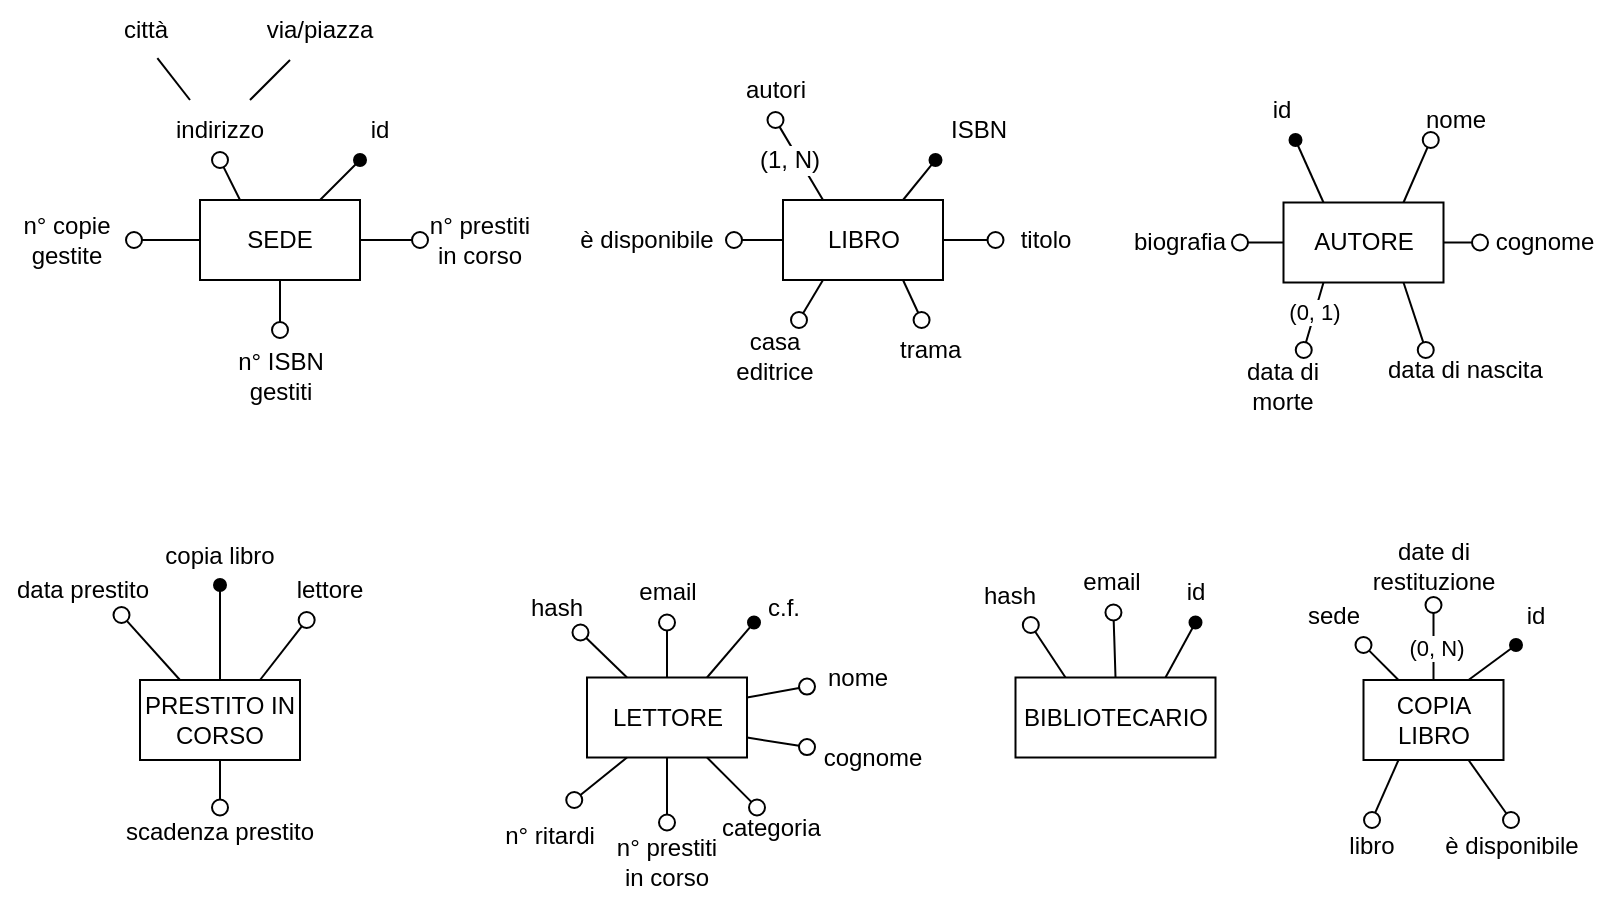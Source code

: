 <mxfile version="24.6.4" type="device" pages="3">
  <diagram id="R2lEEEUBdFMjLlhIrx00" name="Entità">
    <mxGraphModel dx="1434" dy="838" grid="1" gridSize="10" guides="1" tooltips="1" connect="1" arrows="1" fold="1" page="1" pageScale="1" pageWidth="850" pageHeight="1100" math="0" shadow="0" extFonts="Permanent Marker^https://fonts.googleapis.com/css?family=Permanent+Marker">
      <root>
        <mxCell id="0" />
        <mxCell id="1" parent="0" />
        <mxCell id="8oFQcB6DLxekD1Pzao8Z-1" value="SEDE" style="rounded=0;whiteSpace=wrap;html=1;" parent="1" vertex="1">
          <mxGeometry x="120" y="120" width="80" height="40" as="geometry" />
        </mxCell>
        <mxCell id="8oFQcB6DLxekD1Pzao8Z-3" value="id" style="text;html=1;align=center;verticalAlign=middle;whiteSpace=wrap;rounded=0;" parent="1" vertex="1">
          <mxGeometry x="200" y="70" width="20" height="30" as="geometry" />
        </mxCell>
        <mxCell id="8oFQcB6DLxekD1Pzao8Z-7" value="" style="endArrow=none;html=1;rounded=0;align=center;verticalAlign=top;endFill=0;labelBackgroundColor=none;endSize=6;startArrow=oval;startFill=1;entryX=0.75;entryY=0;entryDx=0;entryDy=0;exitX=0;exitY=1;exitDx=0;exitDy=0;" parent="1" source="8oFQcB6DLxekD1Pzao8Z-3" target="8oFQcB6DLxekD1Pzao8Z-1" edge="1">
          <mxGeometry relative="1" as="geometry">
            <mxPoint x="350" y="10" as="sourcePoint" />
            <mxPoint x="510" y="10" as="targetPoint" />
          </mxGeometry>
        </mxCell>
        <mxCell id="8oFQcB6DLxekD1Pzao8Z-10" value="" style="html=1;verticalAlign=bottom;labelBackgroundColor=none;endArrow=oval;endFill=0;endSize=8;rounded=0;exitX=1;exitY=0.5;exitDx=0;exitDy=0;entryX=0;entryY=0.5;entryDx=0;entryDy=0;" parent="1" source="8oFQcB6DLxekD1Pzao8Z-1" target="8oFQcB6DLxekD1Pzao8Z-11" edge="1">
          <mxGeometry width="160" relative="1" as="geometry">
            <mxPoint x="220" y="205" as="sourcePoint" />
            <mxPoint x="267" y="180" as="targetPoint" />
          </mxGeometry>
        </mxCell>
        <mxCell id="8oFQcB6DLxekD1Pzao8Z-11" value="n° prestiti in corso" style="text;html=1;align=center;verticalAlign=middle;whiteSpace=wrap;rounded=0;" parent="1" vertex="1">
          <mxGeometry x="230" y="120" width="60" height="40" as="geometry" />
        </mxCell>
        <mxCell id="tWrih8uDOpjuwFclcSZ0-1" value="" style="html=1;verticalAlign=bottom;labelBackgroundColor=none;endArrow=oval;endFill=0;endSize=8;rounded=0;exitX=0.25;exitY=0;exitDx=0;exitDy=0;entryX=0.5;entryY=1;entryDx=0;entryDy=0;" parent="1" source="8oFQcB6DLxekD1Pzao8Z-1" target="tWrih8uDOpjuwFclcSZ0-2" edge="1">
          <mxGeometry width="160" relative="1" as="geometry">
            <mxPoint x="80" y="50" as="sourcePoint" />
            <mxPoint x="150" y="80" as="targetPoint" />
            <Array as="points" />
          </mxGeometry>
        </mxCell>
        <mxCell id="tWrih8uDOpjuwFclcSZ0-2" value="indirizzo" style="text;html=1;align=center;verticalAlign=middle;whiteSpace=wrap;rounded=0;" parent="1" vertex="1">
          <mxGeometry x="100" y="70" width="60" height="30" as="geometry" />
        </mxCell>
        <mxCell id="tWrih8uDOpjuwFclcSZ0-3" value="" style="endArrow=none;html=1;rounded=0;exitX=0.75;exitY=0;exitDx=0;exitDy=0;entryX=0.25;entryY=1;entryDx=0;entryDy=0;" parent="1" source="tWrih8uDOpjuwFclcSZ0-2" target="tWrih8uDOpjuwFclcSZ0-6" edge="1">
          <mxGeometry width="50" height="50" relative="1" as="geometry">
            <mxPoint x="150" y="70" as="sourcePoint" />
            <mxPoint x="180" y="40" as="targetPoint" />
          </mxGeometry>
        </mxCell>
        <mxCell id="tWrih8uDOpjuwFclcSZ0-4" value="" style="endArrow=none;html=1;rounded=0;exitX=0.25;exitY=0;exitDx=0;exitDy=0;entryX=0.642;entryY=0.967;entryDx=0;entryDy=0;entryPerimeter=0;" parent="1" source="tWrih8uDOpjuwFclcSZ0-2" target="tWrih8uDOpjuwFclcSZ0-8" edge="1">
          <mxGeometry width="50" height="50" relative="1" as="geometry">
            <mxPoint x="163" y="66" as="sourcePoint" />
            <mxPoint x="80" y="40" as="targetPoint" />
          </mxGeometry>
        </mxCell>
        <mxCell id="tWrih8uDOpjuwFclcSZ0-6" value="via/piazza" style="text;html=1;align=center;verticalAlign=middle;whiteSpace=wrap;rounded=0;" parent="1" vertex="1">
          <mxGeometry x="150" y="20" width="60" height="30" as="geometry" />
        </mxCell>
        <mxCell id="tWrih8uDOpjuwFclcSZ0-8" value="città" style="text;html=1;align=center;verticalAlign=middle;whiteSpace=wrap;rounded=0;" parent="1" vertex="1">
          <mxGeometry x="73" y="20" width="40" height="30" as="geometry" />
        </mxCell>
        <mxCell id="tWrih8uDOpjuwFclcSZ0-9" value="" style="html=1;verticalAlign=bottom;labelBackgroundColor=none;endArrow=oval;endFill=0;endSize=8;rounded=0;exitX=0;exitY=0.5;exitDx=0;exitDy=0;entryX=1;entryY=0.5;entryDx=0;entryDy=0;" parent="1" source="8oFQcB6DLxekD1Pzao8Z-1" target="tWrih8uDOpjuwFclcSZ0-10" edge="1">
          <mxGeometry width="160" relative="1" as="geometry">
            <mxPoint x="20" y="155" as="sourcePoint" />
            <mxPoint x="67" y="130" as="targetPoint" />
          </mxGeometry>
        </mxCell>
        <mxCell id="tWrih8uDOpjuwFclcSZ0-10" value="n° copie gestite" style="text;html=1;align=center;verticalAlign=middle;whiteSpace=wrap;rounded=0;" parent="1" vertex="1">
          <mxGeometry x="20" y="125" width="67" height="30" as="geometry" />
        </mxCell>
        <mxCell id="tWrih8uDOpjuwFclcSZ0-11" value="n° ISBN gestiti" style="text;html=1;align=center;verticalAlign=middle;whiteSpace=wrap;rounded=0;" parent="1" vertex="1">
          <mxGeometry x="126.5" y="185" width="67" height="45" as="geometry" />
        </mxCell>
        <mxCell id="tWrih8uDOpjuwFclcSZ0-12" value="" style="html=1;verticalAlign=bottom;labelBackgroundColor=none;endArrow=oval;endFill=0;endSize=8;rounded=0;exitX=0.5;exitY=1;exitDx=0;exitDy=0;entryX=0.5;entryY=0;entryDx=0;entryDy=0;" parent="1" source="8oFQcB6DLxekD1Pzao8Z-1" target="tWrih8uDOpjuwFclcSZ0-11" edge="1">
          <mxGeometry width="160" relative="1" as="geometry">
            <mxPoint x="120" y="190" as="sourcePoint" />
            <mxPoint x="47" y="200" as="targetPoint" />
          </mxGeometry>
        </mxCell>
        <mxCell id="tWrih8uDOpjuwFclcSZ0-13" value="LIBRO" style="rounded=0;whiteSpace=wrap;html=1;" parent="1" vertex="1">
          <mxGeometry x="411.5" y="120" width="80" height="40" as="geometry" />
        </mxCell>
        <mxCell id="tWrih8uDOpjuwFclcSZ0-14" value="ISBN" style="text;html=1;align=center;verticalAlign=middle;whiteSpace=wrap;rounded=0;" parent="1" vertex="1">
          <mxGeometry x="487.75" y="70" width="43" height="30" as="geometry" />
        </mxCell>
        <mxCell id="tWrih8uDOpjuwFclcSZ0-15" value="" style="endArrow=none;html=1;rounded=0;align=center;verticalAlign=top;endFill=0;labelBackgroundColor=none;endSize=6;startArrow=oval;startFill=1;entryX=0.75;entryY=0;entryDx=0;entryDy=0;exitX=0;exitY=1;exitDx=0;exitDy=0;" parent="1" source="tWrih8uDOpjuwFclcSZ0-14" target="tWrih8uDOpjuwFclcSZ0-13" edge="1">
          <mxGeometry relative="1" as="geometry">
            <mxPoint x="637.75" y="10" as="sourcePoint" />
            <mxPoint x="797.75" y="10" as="targetPoint" />
          </mxGeometry>
        </mxCell>
        <mxCell id="tWrih8uDOpjuwFclcSZ0-16" value="" style="html=1;verticalAlign=bottom;labelBackgroundColor=none;endArrow=oval;endFill=0;endSize=8;rounded=0;exitX=1;exitY=0.5;exitDx=0;exitDy=0;entryX=0;entryY=0.5;entryDx=0;entryDy=0;" parent="1" source="tWrih8uDOpjuwFclcSZ0-13" target="tWrih8uDOpjuwFclcSZ0-17" edge="1">
          <mxGeometry width="160" relative="1" as="geometry">
            <mxPoint x="637.75" y="10" as="sourcePoint" />
            <mxPoint x="537.75" y="110" as="targetPoint" />
          </mxGeometry>
        </mxCell>
        <mxCell id="tWrih8uDOpjuwFclcSZ0-17" value="titolo" style="text;html=1;align=center;verticalAlign=middle;whiteSpace=wrap;rounded=0;" parent="1" vertex="1">
          <mxGeometry x="517.75" y="125" width="50" height="30" as="geometry" />
        </mxCell>
        <mxCell id="tWrih8uDOpjuwFclcSZ0-18" value="" style="html=1;verticalAlign=bottom;labelBackgroundColor=none;endArrow=oval;endFill=0;endSize=8;rounded=0;exitX=0.75;exitY=1;exitDx=0;exitDy=0;" parent="1" source="tWrih8uDOpjuwFclcSZ0-13" target="tWrih8uDOpjuwFclcSZ0-19" edge="1">
          <mxGeometry width="160" relative="1" as="geometry">
            <mxPoint x="507.75" y="205" as="sourcePoint" />
            <mxPoint x="554.75" y="180" as="targetPoint" />
          </mxGeometry>
        </mxCell>
        <mxCell id="tWrih8uDOpjuwFclcSZ0-19" value="trama" style="text;html=1;align=left;verticalAlign=middle;whiteSpace=wrap;rounded=0;" parent="1" vertex="1">
          <mxGeometry x="467.75" y="180" width="40" height="30" as="geometry" />
        </mxCell>
        <mxCell id="tWrih8uDOpjuwFclcSZ0-20" value="" style="html=1;verticalAlign=bottom;labelBackgroundColor=none;endArrow=oval;endFill=0;endSize=8;rounded=0;exitX=0.25;exitY=0;exitDx=0;exitDy=0;entryX=0.5;entryY=1;entryDx=0;entryDy=0;" parent="1" source="tWrih8uDOpjuwFclcSZ0-13" target="tWrih8uDOpjuwFclcSZ0-21" edge="1">
          <mxGeometry width="160" relative="1" as="geometry">
            <mxPoint x="367.75" y="50" as="sourcePoint" />
            <mxPoint x="437.75" y="80" as="targetPoint" />
            <Array as="points" />
          </mxGeometry>
        </mxCell>
        <mxCell id="tWrih8uDOpjuwFclcSZ0-21" value="autori" style="text;html=1;align=center;verticalAlign=middle;whiteSpace=wrap;rounded=0;" parent="1" vertex="1">
          <mxGeometry x="387.75" y="50" width="40" height="30" as="geometry" />
        </mxCell>
        <mxCell id="tWrih8uDOpjuwFclcSZ0-26" value="" style="html=1;verticalAlign=bottom;labelBackgroundColor=none;endArrow=oval;endFill=0;endSize=8;rounded=0;exitX=0;exitY=0.5;exitDx=0;exitDy=0;entryX=1;entryY=0.5;entryDx=0;entryDy=0;" parent="1" source="tWrih8uDOpjuwFclcSZ0-13" target="tWrih8uDOpjuwFclcSZ0-27" edge="1">
          <mxGeometry width="160" relative="1" as="geometry">
            <mxPoint x="307.75" y="155" as="sourcePoint" />
            <mxPoint x="354.75" y="130" as="targetPoint" />
          </mxGeometry>
        </mxCell>
        <mxCell id="tWrih8uDOpjuwFclcSZ0-27" value="è disponibile" style="text;html=1;align=center;verticalAlign=middle;whiteSpace=wrap;rounded=0;" parent="1" vertex="1">
          <mxGeometry x="300" y="125" width="87" height="30" as="geometry" />
        </mxCell>
        <mxCell id="tWrih8uDOpjuwFclcSZ0-28" value="casa editrice" style="text;html=1;align=center;verticalAlign=middle;whiteSpace=wrap;rounded=0;" parent="1" vertex="1">
          <mxGeometry x="384.25" y="180" width="47" height="35" as="geometry" />
        </mxCell>
        <mxCell id="tWrih8uDOpjuwFclcSZ0-29" value="" style="html=1;verticalAlign=bottom;labelBackgroundColor=none;endArrow=oval;endFill=0;endSize=8;rounded=0;exitX=0.25;exitY=1;exitDx=0;exitDy=0;entryX=0.75;entryY=0;entryDx=0;entryDy=0;" parent="1" source="tWrih8uDOpjuwFclcSZ0-13" target="tWrih8uDOpjuwFclcSZ0-28" edge="1">
          <mxGeometry width="160" relative="1" as="geometry">
            <mxPoint x="407.75" y="190" as="sourcePoint" />
            <mxPoint x="334.75" y="200" as="targetPoint" />
          </mxGeometry>
        </mxCell>
        <mxCell id="tWrih8uDOpjuwFclcSZ0-30" value="(1, N)" style="text;html=1;align=center;verticalAlign=middle;whiteSpace=wrap;rounded=0;labelBackgroundColor=default;" parent="1" vertex="1">
          <mxGeometry x="394.75" y="90" width="40" height="20" as="geometry" />
        </mxCell>
        <mxCell id="tWrih8uDOpjuwFclcSZ0-33" value="COPIA LIBRO" style="rounded=0;whiteSpace=wrap;html=1;" parent="1" vertex="1">
          <mxGeometry x="701.75" y="360" width="70" height="40" as="geometry" />
        </mxCell>
        <mxCell id="tWrih8uDOpjuwFclcSZ0-34" value="id" style="text;html=1;align=center;verticalAlign=middle;whiteSpace=wrap;rounded=0;" parent="1" vertex="1">
          <mxGeometry x="778" y="312.5" width="20" height="30" as="geometry" />
        </mxCell>
        <mxCell id="tWrih8uDOpjuwFclcSZ0-35" value="" style="endArrow=none;html=1;rounded=0;align=center;verticalAlign=top;endFill=0;labelBackgroundColor=none;endSize=6;startArrow=oval;startFill=1;entryX=0.75;entryY=0;entryDx=0;entryDy=0;exitX=0;exitY=1;exitDx=0;exitDy=0;" parent="1" source="tWrih8uDOpjuwFclcSZ0-34" target="tWrih8uDOpjuwFclcSZ0-33" edge="1">
          <mxGeometry relative="1" as="geometry">
            <mxPoint x="931.75" y="252.5" as="sourcePoint" />
            <mxPoint x="1091.75" y="252.5" as="targetPoint" />
          </mxGeometry>
        </mxCell>
        <mxCell id="tWrih8uDOpjuwFclcSZ0-36" value="" style="html=1;verticalAlign=bottom;labelBackgroundColor=none;endArrow=oval;endFill=0;endSize=8;rounded=0;exitX=0.25;exitY=0;exitDx=0;exitDy=0;" parent="1" source="tWrih8uDOpjuwFclcSZ0-33" target="tWrih8uDOpjuwFclcSZ0-37" edge="1">
          <mxGeometry width="160" relative="1" as="geometry">
            <mxPoint x="931.75" y="252.5" as="sourcePoint" />
            <mxPoint x="831.75" y="352.5" as="targetPoint" />
          </mxGeometry>
        </mxCell>
        <mxCell id="tWrih8uDOpjuwFclcSZ0-37" value="sede" style="text;html=1;align=center;verticalAlign=middle;whiteSpace=wrap;rounded=0;" parent="1" vertex="1">
          <mxGeometry x="661.75" y="312.5" width="50" height="30" as="geometry" />
        </mxCell>
        <mxCell id="tWrih8uDOpjuwFclcSZ0-47" value="PRESTITO IN CORSO" style="rounded=0;whiteSpace=wrap;html=1;" parent="1" vertex="1">
          <mxGeometry x="90" y="360" width="80" height="40" as="geometry" />
        </mxCell>
        <mxCell id="tWrih8uDOpjuwFclcSZ0-55" value="copia libro" style="text;html=1;align=center;verticalAlign=middle;whiteSpace=wrap;rounded=0;" parent="1" vertex="1">
          <mxGeometry x="100" y="282.5" width="60" height="30" as="geometry" />
        </mxCell>
        <mxCell id="tWrih8uDOpjuwFclcSZ0-60" value="" style="html=1;verticalAlign=bottom;labelBackgroundColor=none;endArrow=oval;endFill=0;endSize=8;rounded=0;exitX=0.25;exitY=0;exitDx=0;exitDy=0;entryX=0.75;entryY=1;entryDx=0;entryDy=0;" parent="1" source="tWrih8uDOpjuwFclcSZ0-47" target="tWrih8uDOpjuwFclcSZ0-62" edge="1">
          <mxGeometry width="160" relative="1" as="geometry">
            <mxPoint x="-10" y="395" as="sourcePoint" />
            <mxPoint x="70" y="350" as="targetPoint" />
          </mxGeometry>
        </mxCell>
        <mxCell id="tWrih8uDOpjuwFclcSZ0-61" value="scadenza prestito" style="text;html=1;align=center;verticalAlign=middle;whiteSpace=wrap;rounded=0;fontStyle=0" parent="1" vertex="1">
          <mxGeometry x="75" y="423.75" width="110" height="25" as="geometry" />
        </mxCell>
        <mxCell id="tWrih8uDOpjuwFclcSZ0-62" value="data prestito" style="text;html=1;align=center;verticalAlign=middle;whiteSpace=wrap;rounded=0;" parent="1" vertex="1">
          <mxGeometry x="23" y="302.5" width="77" height="25" as="geometry" />
        </mxCell>
        <mxCell id="tWrih8uDOpjuwFclcSZ0-63" value="" style="html=1;verticalAlign=bottom;labelBackgroundColor=none;endArrow=oval;endFill=0;endSize=8;rounded=0;exitX=0.5;exitY=1;exitDx=0;exitDy=0;entryX=0.5;entryY=0;entryDx=0;entryDy=0;" parent="1" source="tWrih8uDOpjuwFclcSZ0-47" target="tWrih8uDOpjuwFclcSZ0-61" edge="1">
          <mxGeometry width="160" relative="1" as="geometry">
            <mxPoint x="90" y="430" as="sourcePoint" />
            <mxPoint x="140" y="420" as="targetPoint" />
          </mxGeometry>
        </mxCell>
        <mxCell id="tWrih8uDOpjuwFclcSZ0-64" value="" style="html=1;verticalAlign=bottom;labelBackgroundColor=none;endArrow=oval;endFill=0;endSize=8;rounded=0;exitX=0.75;exitY=0;exitDx=0;exitDy=0;" parent="1" source="tWrih8uDOpjuwFclcSZ0-47" target="tWrih8uDOpjuwFclcSZ0-65" edge="1">
          <mxGeometry width="160" relative="1" as="geometry">
            <mxPoint x="140" y="340" as="sourcePoint" />
            <mxPoint x="190" y="310" as="targetPoint" />
          </mxGeometry>
        </mxCell>
        <mxCell id="tWrih8uDOpjuwFclcSZ0-65" value="lettore" style="text;html=1;align=center;verticalAlign=middle;whiteSpace=wrap;rounded=0;" parent="1" vertex="1">
          <mxGeometry x="160" y="300" width="50" height="30" as="geometry" />
        </mxCell>
        <mxCell id="tWrih8uDOpjuwFclcSZ0-81" value="LETTORE" style="rounded=0;whiteSpace=wrap;html=1;" parent="1" vertex="1">
          <mxGeometry x="313.5" y="358.75" width="80" height="40" as="geometry" />
        </mxCell>
        <mxCell id="tWrih8uDOpjuwFclcSZ0-82" value="" style="html=1;verticalAlign=bottom;labelBackgroundColor=none;endArrow=oval;endFill=0;endSize=8;rounded=0;exitX=1;exitY=0.25;exitDx=0;exitDy=0;" parent="1" source="tWrih8uDOpjuwFclcSZ0-81" target="tWrih8uDOpjuwFclcSZ0-83" edge="1">
          <mxGeometry width="160" relative="1" as="geometry">
            <mxPoint x="543.5" y="248.75" as="sourcePoint" />
            <mxPoint x="443.5" y="348.75" as="targetPoint" />
          </mxGeometry>
        </mxCell>
        <mxCell id="tWrih8uDOpjuwFclcSZ0-83" value="nome" style="text;html=1;align=center;verticalAlign=middle;whiteSpace=wrap;rounded=0;" parent="1" vertex="1">
          <mxGeometry x="423.5" y="348.75" width="50" height="20" as="geometry" />
        </mxCell>
        <mxCell id="tWrih8uDOpjuwFclcSZ0-84" value="" style="html=1;verticalAlign=bottom;labelBackgroundColor=none;endArrow=oval;endFill=0;endSize=8;rounded=0;exitX=0.75;exitY=1;exitDx=0;exitDy=0;" parent="1" source="tWrih8uDOpjuwFclcSZ0-81" target="tWrih8uDOpjuwFclcSZ0-85" edge="1">
          <mxGeometry width="160" relative="1" as="geometry">
            <mxPoint x="413.5" y="443.75" as="sourcePoint" />
            <mxPoint x="460.5" y="418.75" as="targetPoint" />
          </mxGeometry>
        </mxCell>
        <mxCell id="tWrih8uDOpjuwFclcSZ0-85" value="categoria" style="text;html=1;align=left;verticalAlign=middle;whiteSpace=wrap;rounded=0;" parent="1" vertex="1">
          <mxGeometry x="378.5" y="423.75" width="60" height="20" as="geometry" />
        </mxCell>
        <mxCell id="tWrih8uDOpjuwFclcSZ0-86" value="" style="html=1;verticalAlign=bottom;labelBackgroundColor=none;endArrow=oval;endFill=0;endSize=8;rounded=0;exitX=0.5;exitY=0;exitDx=0;exitDy=0;entryX=0.5;entryY=1;entryDx=0;entryDy=0;" parent="1" source="tWrih8uDOpjuwFclcSZ0-81" target="tWrih8uDOpjuwFclcSZ0-87" edge="1">
          <mxGeometry width="160" relative="1" as="geometry">
            <mxPoint x="273.5" y="288.75" as="sourcePoint" />
            <mxPoint x="343.5" y="318.75" as="targetPoint" />
            <Array as="points" />
          </mxGeometry>
        </mxCell>
        <mxCell id="tWrih8uDOpjuwFclcSZ0-87" value="email" style="text;html=1;align=center;verticalAlign=middle;whiteSpace=wrap;rounded=0;" parent="1" vertex="1">
          <mxGeometry x="333.5" y="301.25" width="40" height="30" as="geometry" />
        </mxCell>
        <mxCell id="tWrih8uDOpjuwFclcSZ0-88" value="" style="html=1;verticalAlign=bottom;labelBackgroundColor=none;endArrow=oval;endFill=0;endSize=8;rounded=0;exitX=0.25;exitY=0;exitDx=0;exitDy=0;entryX=0.75;entryY=1;entryDx=0;entryDy=0;" parent="1" source="tWrih8uDOpjuwFclcSZ0-81" target="tWrih8uDOpjuwFclcSZ0-90" edge="1">
          <mxGeometry width="160" relative="1" as="geometry">
            <mxPoint x="213.5" y="393.75" as="sourcePoint" />
            <mxPoint x="293.5" y="348.75" as="targetPoint" />
          </mxGeometry>
        </mxCell>
        <mxCell id="tWrih8uDOpjuwFclcSZ0-89" value="n° ritardi" style="text;html=1;align=center;verticalAlign=middle;whiteSpace=wrap;rounded=0;fontStyle=0" parent="1" vertex="1">
          <mxGeometry x="268.5" y="420" width="51.5" height="35" as="geometry" />
        </mxCell>
        <mxCell id="tWrih8uDOpjuwFclcSZ0-90" value="hash" style="text;html=1;align=center;verticalAlign=middle;whiteSpace=wrap;rounded=0;" parent="1" vertex="1">
          <mxGeometry x="275" y="311.25" width="47" height="25" as="geometry" />
        </mxCell>
        <mxCell id="tWrih8uDOpjuwFclcSZ0-91" value="" style="html=1;verticalAlign=bottom;labelBackgroundColor=none;endArrow=oval;endFill=0;endSize=8;rounded=0;exitX=0.25;exitY=1;exitDx=0;exitDy=0;entryX=0.75;entryY=0;entryDx=0;entryDy=0;" parent="1" source="tWrih8uDOpjuwFclcSZ0-81" target="tWrih8uDOpjuwFclcSZ0-89" edge="1">
          <mxGeometry width="160" relative="1" as="geometry">
            <mxPoint x="313.5" y="428.75" as="sourcePoint" />
            <mxPoint x="363.5" y="418.75" as="targetPoint" />
          </mxGeometry>
        </mxCell>
        <mxCell id="tWrih8uDOpjuwFclcSZ0-93" value="c.f." style="text;html=1;align=center;verticalAlign=middle;whiteSpace=wrap;rounded=0;" parent="1" vertex="1">
          <mxGeometry x="397" y="308.75" width="30" height="30" as="geometry" />
        </mxCell>
        <mxCell id="tWrih8uDOpjuwFclcSZ0-95" value="" style="endArrow=none;html=1;rounded=0;align=center;verticalAlign=top;endFill=0;labelBackgroundColor=none;endSize=6;startArrow=oval;startFill=1;entryX=0.75;entryY=0;entryDx=0;entryDy=0;exitX=0;exitY=0.75;exitDx=0;exitDy=0;" parent="1" source="tWrih8uDOpjuwFclcSZ0-93" target="tWrih8uDOpjuwFclcSZ0-81" edge="1">
          <mxGeometry relative="1" as="geometry">
            <mxPoint x="400.5" y="108.75" as="sourcePoint" />
            <mxPoint x="380.5" y="128.75" as="targetPoint" />
          </mxGeometry>
        </mxCell>
        <mxCell id="tWrih8uDOpjuwFclcSZ0-96" value="" style="html=1;verticalAlign=bottom;labelBackgroundColor=none;endArrow=oval;endFill=0;endSize=8;rounded=0;exitX=1;exitY=0.75;exitDx=0;exitDy=0;" parent="1" source="tWrih8uDOpjuwFclcSZ0-81" target="tWrih8uDOpjuwFclcSZ0-97" edge="1">
          <mxGeometry width="160" relative="1" as="geometry">
            <mxPoint x="398.5" y="398.75" as="sourcePoint" />
            <mxPoint x="448.5" y="378.75" as="targetPoint" />
          </mxGeometry>
        </mxCell>
        <mxCell id="tWrih8uDOpjuwFclcSZ0-97" value="cognome" style="text;html=1;align=center;verticalAlign=middle;whiteSpace=wrap;rounded=0;" parent="1" vertex="1">
          <mxGeometry x="423.5" y="388.75" width="65" height="20" as="geometry" />
        </mxCell>
        <mxCell id="tWrih8uDOpjuwFclcSZ0-98" value="AUTORE" style="rounded=0;whiteSpace=wrap;html=1;" parent="1" vertex="1">
          <mxGeometry x="661.75" y="121.25" width="80" height="40" as="geometry" />
        </mxCell>
        <mxCell id="tWrih8uDOpjuwFclcSZ0-99" value="" style="html=1;verticalAlign=bottom;labelBackgroundColor=none;endArrow=oval;endFill=0;endSize=8;rounded=0;exitX=0.75;exitY=0;exitDx=0;exitDy=0;entryX=0.25;entryY=1;entryDx=0;entryDy=0;" parent="1" source="tWrih8uDOpjuwFclcSZ0-98" target="tWrih8uDOpjuwFclcSZ0-100" edge="1">
          <mxGeometry width="160" relative="1" as="geometry">
            <mxPoint x="891.75" y="11.25" as="sourcePoint" />
            <mxPoint x="791.75" y="111.25" as="targetPoint" />
          </mxGeometry>
        </mxCell>
        <mxCell id="tWrih8uDOpjuwFclcSZ0-100" value="nome" style="text;html=1;align=center;verticalAlign=middle;whiteSpace=wrap;rounded=0;" parent="1" vertex="1">
          <mxGeometry x="722.88" y="70" width="50" height="20" as="geometry" />
        </mxCell>
        <mxCell id="tWrih8uDOpjuwFclcSZ0-101" value="" style="html=1;verticalAlign=bottom;labelBackgroundColor=none;endArrow=oval;endFill=0;endSize=8;rounded=0;exitX=0.75;exitY=1;exitDx=0;exitDy=0;entryX=0.25;entryY=0;entryDx=0;entryDy=0;" parent="1" source="tWrih8uDOpjuwFclcSZ0-98" target="tWrih8uDOpjuwFclcSZ0-102" edge="1">
          <mxGeometry width="160" relative="1" as="geometry">
            <mxPoint x="761.75" y="206.25" as="sourcePoint" />
            <mxPoint x="808.75" y="181.25" as="targetPoint" />
          </mxGeometry>
        </mxCell>
        <mxCell id="tWrih8uDOpjuwFclcSZ0-102" value="data di nascita" style="text;html=1;align=left;verticalAlign=middle;whiteSpace=wrap;rounded=0;" parent="1" vertex="1">
          <mxGeometry x="711.75" y="195" width="84.5" height="20" as="geometry" />
        </mxCell>
        <mxCell id="tWrih8uDOpjuwFclcSZ0-103" value="" style="html=1;verticalAlign=bottom;labelBackgroundColor=none;endArrow=oval;endFill=0;endSize=8;rounded=0;exitX=0;exitY=0.5;exitDx=0;exitDy=0;entryX=1;entryY=0.5;entryDx=0;entryDy=0;" parent="1" source="tWrih8uDOpjuwFclcSZ0-98" target="tWrih8uDOpjuwFclcSZ0-104" edge="1">
          <mxGeometry width="160" relative="1" as="geometry">
            <mxPoint x="621.75" y="51.25" as="sourcePoint" />
            <mxPoint x="691.75" y="81.25" as="targetPoint" />
            <Array as="points" />
          </mxGeometry>
        </mxCell>
        <mxCell id="tWrih8uDOpjuwFclcSZ0-104" value="biografia" style="text;html=1;align=center;verticalAlign=middle;whiteSpace=wrap;rounded=0;" parent="1" vertex="1">
          <mxGeometry x="580" y="126.25" width="60" height="30" as="geometry" />
        </mxCell>
        <mxCell id="tWrih8uDOpjuwFclcSZ0-106" value="data di morte" style="text;html=1;align=center;verticalAlign=middle;whiteSpace=wrap;rounded=0;fontStyle=0" parent="1" vertex="1">
          <mxGeometry x="640" y="195" width="42.5" height="35" as="geometry" />
        </mxCell>
        <mxCell id="tWrih8uDOpjuwFclcSZ0-108" value="" style="html=1;verticalAlign=bottom;labelBackgroundColor=none;endArrow=oval;endFill=0;endSize=8;rounded=0;exitX=0.25;exitY=1;exitDx=0;exitDy=0;entryX=0.75;entryY=0;entryDx=0;entryDy=0;" parent="1" source="tWrih8uDOpjuwFclcSZ0-98" target="tWrih8uDOpjuwFclcSZ0-106" edge="1">
          <mxGeometry width="160" relative="1" as="geometry">
            <mxPoint x="661.75" y="191.25" as="sourcePoint" />
            <mxPoint x="711.75" y="181.25" as="targetPoint" />
          </mxGeometry>
        </mxCell>
        <mxCell id="9SmhQjfq2rNLJUapjngi-5" value="(0, 1)" style="edgeLabel;html=1;align=center;verticalAlign=middle;resizable=0;points=[];" parent="tWrih8uDOpjuwFclcSZ0-108" vertex="1" connectable="0">
          <mxGeometry x="-0.147" y="-1" relative="1" as="geometry">
            <mxPoint as="offset" />
          </mxGeometry>
        </mxCell>
        <mxCell id="tWrih8uDOpjuwFclcSZ0-109" value="id" style="text;html=1;align=center;verticalAlign=middle;whiteSpace=wrap;rounded=0;" parent="1" vertex="1">
          <mxGeometry x="648.25" y="60" width="26" height="30" as="geometry" />
        </mxCell>
        <mxCell id="tWrih8uDOpjuwFclcSZ0-110" value="" style="endArrow=none;html=1;rounded=0;align=center;verticalAlign=top;endFill=0;labelBackgroundColor=none;endSize=6;startArrow=oval;startFill=1;entryX=0.25;entryY=0;entryDx=0;entryDy=0;exitX=0.75;exitY=1;exitDx=0;exitDy=0;" parent="1" source="tWrih8uDOpjuwFclcSZ0-109" target="tWrih8uDOpjuwFclcSZ0-98" edge="1">
          <mxGeometry relative="1" as="geometry">
            <mxPoint x="748.75" y="-128.75" as="sourcePoint" />
            <mxPoint x="728.75" y="-108.75" as="targetPoint" />
          </mxGeometry>
        </mxCell>
        <mxCell id="tWrih8uDOpjuwFclcSZ0-111" value="" style="html=1;verticalAlign=bottom;labelBackgroundColor=none;endArrow=oval;endFill=0;endSize=8;rounded=0;exitX=1;exitY=0.5;exitDx=0;exitDy=0;entryX=0;entryY=0.5;entryDx=0;entryDy=0;" parent="1" source="tWrih8uDOpjuwFclcSZ0-98" target="tWrih8uDOpjuwFclcSZ0-112" edge="1">
          <mxGeometry width="160" relative="1" as="geometry">
            <mxPoint x="746.75" y="161.25" as="sourcePoint" />
            <mxPoint x="796.75" y="141.25" as="targetPoint" />
          </mxGeometry>
        </mxCell>
        <mxCell id="tWrih8uDOpjuwFclcSZ0-112" value="cognome" style="text;html=1;align=center;verticalAlign=middle;whiteSpace=wrap;rounded=0;" parent="1" vertex="1">
          <mxGeometry x="760" y="131.25" width="65" height="20" as="geometry" />
        </mxCell>
        <mxCell id="tWrih8uDOpjuwFclcSZ0-114" value="BIBLIOTECARIO" style="rounded=0;whiteSpace=wrap;html=1;" parent="1" vertex="1">
          <mxGeometry x="527.75" y="358.75" width="100" height="40" as="geometry" />
        </mxCell>
        <mxCell id="tWrih8uDOpjuwFclcSZ0-115" value="id" style="text;html=1;align=center;verticalAlign=middle;whiteSpace=wrap;rounded=0;" parent="1" vertex="1">
          <mxGeometry x="607.75" y="301.25" width="20" height="30" as="geometry" />
        </mxCell>
        <mxCell id="tWrih8uDOpjuwFclcSZ0-116" value="" style="endArrow=none;html=1;rounded=0;align=center;verticalAlign=top;endFill=0;labelBackgroundColor=none;endSize=6;startArrow=oval;startFill=1;entryX=0.75;entryY=0;entryDx=0;entryDy=0;exitX=0.5;exitY=1;exitDx=0;exitDy=0;" parent="1" source="tWrih8uDOpjuwFclcSZ0-115" target="tWrih8uDOpjuwFclcSZ0-114" edge="1">
          <mxGeometry relative="1" as="geometry">
            <mxPoint x="757.75" y="248.75" as="sourcePoint" />
            <mxPoint x="917.75" y="248.75" as="targetPoint" />
          </mxGeometry>
        </mxCell>
        <mxCell id="tWrih8uDOpjuwFclcSZ0-117" value="" style="html=1;verticalAlign=bottom;labelBackgroundColor=none;endArrow=oval;endFill=0;endSize=8;rounded=0;exitX=0.5;exitY=0;exitDx=0;exitDy=0;" parent="1" source="tWrih8uDOpjuwFclcSZ0-114" target="tWrih8uDOpjuwFclcSZ0-118" edge="1">
          <mxGeometry width="160" relative="1" as="geometry">
            <mxPoint x="757.75" y="248.75" as="sourcePoint" />
            <mxPoint x="657.75" y="348.75" as="targetPoint" />
          </mxGeometry>
        </mxCell>
        <mxCell id="tWrih8uDOpjuwFclcSZ0-118" value="email" style="text;html=1;align=center;verticalAlign=middle;whiteSpace=wrap;rounded=0;" parent="1" vertex="1">
          <mxGeometry x="556.25" y="296.25" width="40" height="30" as="geometry" />
        </mxCell>
        <mxCell id="tWrih8uDOpjuwFclcSZ0-121" value="" style="html=1;verticalAlign=bottom;labelBackgroundColor=none;endArrow=oval;endFill=0;endSize=8;rounded=0;exitX=0.25;exitY=0;exitDx=0;exitDy=0;" parent="1" source="tWrih8uDOpjuwFclcSZ0-114" target="tWrih8uDOpjuwFclcSZ0-122" edge="1">
          <mxGeometry width="160" relative="1" as="geometry">
            <mxPoint x="527" y="347.5" as="sourcePoint" />
            <mxPoint x="607" y="337.5" as="targetPoint" />
          </mxGeometry>
        </mxCell>
        <mxCell id="tWrih8uDOpjuwFclcSZ0-122" value="hash" style="text;html=1;align=center;verticalAlign=middle;whiteSpace=wrap;rounded=0;" parent="1" vertex="1">
          <mxGeometry x="507.38" y="302.5" width="36.25" height="30" as="geometry" />
        </mxCell>
        <mxCell id="tWrih8uDOpjuwFclcSZ0-123" value="" style="html=1;verticalAlign=bottom;labelBackgroundColor=none;endArrow=oval;endFill=0;endSize=8;rounded=0;exitX=0.75;exitY=1;exitDx=0;exitDy=0;entryX=0.5;entryY=0;entryDx=0;entryDy=0;" parent="1" source="tWrih8uDOpjuwFclcSZ0-33" target="tWrih8uDOpjuwFclcSZ0-124" edge="1">
          <mxGeometry width="160" relative="1" as="geometry">
            <mxPoint x="736.75" y="412.5" as="sourcePoint" />
            <mxPoint x="721.75" y="482.5" as="targetPoint" />
          </mxGeometry>
        </mxCell>
        <mxCell id="tWrih8uDOpjuwFclcSZ0-124" value="è disponibile" style="text;html=1;align=center;verticalAlign=middle;whiteSpace=wrap;rounded=0;" parent="1" vertex="1">
          <mxGeometry x="735.5" y="430" width="80" height="25" as="geometry" />
        </mxCell>
        <mxCell id="tWrih8uDOpjuwFclcSZ0-125" value="" style="html=1;verticalAlign=bottom;labelBackgroundColor=none;endArrow=oval;endFill=0;endSize=8;rounded=0;exitX=0.25;exitY=1;exitDx=0;exitDy=0;entryX=0.5;entryY=0;entryDx=0;entryDy=0;" parent="1" source="tWrih8uDOpjuwFclcSZ0-33" target="tWrih8uDOpjuwFclcSZ0-126" edge="1">
          <mxGeometry width="160" relative="1" as="geometry">
            <mxPoint x="674.75" y="402.5" as="sourcePoint" />
            <mxPoint x="641.75" y="482.5" as="targetPoint" />
          </mxGeometry>
        </mxCell>
        <mxCell id="tWrih8uDOpjuwFclcSZ0-126" value="libro" style="text;html=1;align=center;verticalAlign=middle;whiteSpace=wrap;rounded=0;" parent="1" vertex="1">
          <mxGeometry x="689.13" y="430" width="33.75" height="25" as="geometry" />
        </mxCell>
        <mxCell id="tWrih8uDOpjuwFclcSZ0-127" value="" style="html=1;verticalAlign=bottom;labelBackgroundColor=none;endArrow=oval;endFill=0;endSize=8;rounded=0;exitX=0.5;exitY=1;exitDx=0;exitDy=0;entryX=0.5;entryY=0;entryDx=0;entryDy=0;" parent="1" source="tWrih8uDOpjuwFclcSZ0-81" target="tWrih8uDOpjuwFclcSZ0-128" edge="1">
          <mxGeometry width="160" relative="1" as="geometry">
            <mxPoint x="380.5" y="443.75" as="sourcePoint" />
            <mxPoint x="410" y="463.5" as="targetPoint" />
          </mxGeometry>
        </mxCell>
        <mxCell id="tWrih8uDOpjuwFclcSZ0-128" value="n° prestiti in corso" style="text;html=1;align=center;verticalAlign=middle;whiteSpace=wrap;rounded=0;fontStyle=0" parent="1" vertex="1">
          <mxGeometry x="322" y="431.25" width="63" height="38.75" as="geometry" />
        </mxCell>
        <mxCell id="9SmhQjfq2rNLJUapjngi-1" value="" style="html=1;verticalAlign=bottom;labelBackgroundColor=none;endArrow=oval;endFill=0;endSize=8;rounded=0;exitX=0.5;exitY=0;exitDx=0;exitDy=0;entryX=0.5;entryY=1;entryDx=0;entryDy=0;" parent="1" source="tWrih8uDOpjuwFclcSZ0-33" target="9SmhQjfq2rNLJUapjngi-2" edge="1">
          <mxGeometry width="160" relative="1" as="geometry">
            <mxPoint x="738" y="302.5" as="sourcePoint" />
            <mxPoint x="748" y="262.5" as="targetPoint" />
            <Array as="points" />
          </mxGeometry>
        </mxCell>
        <mxCell id="9SmhQjfq2rNLJUapjngi-3" value="(0, N)" style="edgeLabel;html=1;align=center;verticalAlign=middle;resizable=0;points=[];" parent="9SmhQjfq2rNLJUapjngi-1" vertex="1" connectable="0">
          <mxGeometry x="-0.12" y="-1" relative="1" as="geometry">
            <mxPoint as="offset" />
          </mxGeometry>
        </mxCell>
        <mxCell id="9SmhQjfq2rNLJUapjngi-2" value="date di restituzione" style="text;html=1;align=center;verticalAlign=middle;whiteSpace=wrap;rounded=0;" parent="1" vertex="1">
          <mxGeometry x="701.75" y="282.5" width="70" height="40" as="geometry" />
        </mxCell>
        <mxCell id="euNdIGfR9bJJo-nB1WaM-1" value="" style="endArrow=none;html=1;rounded=0;align=center;verticalAlign=top;endFill=0;labelBackgroundColor=none;endSize=6;startArrow=oval;startFill=1;entryX=0.5;entryY=0;entryDx=0;entryDy=0;exitX=0.5;exitY=1;exitDx=0;exitDy=0;" edge="1" parent="1" source="tWrih8uDOpjuwFclcSZ0-55" target="tWrih8uDOpjuwFclcSZ0-47">
          <mxGeometry relative="1" as="geometry">
            <mxPoint x="407" y="341" as="sourcePoint" />
            <mxPoint x="384" y="369" as="targetPoint" />
          </mxGeometry>
        </mxCell>
      </root>
    </mxGraphModel>
  </diagram>
  <diagram id="T7ztQcnnu-yZOOIyXeoh" name="Schema Concettuale">
    <mxGraphModel dx="1434" dy="838" grid="1" gridSize="10" guides="1" tooltips="1" connect="1" arrows="1" fold="1" page="1" pageScale="1" pageWidth="827" pageHeight="1169" math="0" shadow="0">
      <root>
        <mxCell id="0" />
        <mxCell id="1" parent="0" />
        <mxCell id="QmdoYM4XO7Z9CtJTuOez-1" value="LIBRO" style="rounded=0;whiteSpace=wrap;html=1;" vertex="1" parent="1">
          <mxGeometry x="518" y="500" width="80" height="40" as="geometry" />
        </mxCell>
        <mxCell id="QmdoYM4XO7Z9CtJTuOez-2" value="ISBN" style="text;html=1;align=center;verticalAlign=middle;whiteSpace=wrap;rounded=0;" vertex="1" parent="1">
          <mxGeometry x="598" y="450" width="43" height="30" as="geometry" />
        </mxCell>
        <mxCell id="QmdoYM4XO7Z9CtJTuOez-3" value="" style="endArrow=none;html=1;rounded=0;align=center;verticalAlign=top;endFill=0;labelBackgroundColor=none;endSize=6;startArrow=oval;startFill=1;entryX=0.75;entryY=0;entryDx=0;entryDy=0;exitX=0;exitY=1;exitDx=0;exitDy=0;" edge="1" parent="1" source="QmdoYM4XO7Z9CtJTuOez-2" target="QmdoYM4XO7Z9CtJTuOez-1">
          <mxGeometry relative="1" as="geometry">
            <mxPoint x="728" y="375" as="sourcePoint" />
            <mxPoint x="888" y="375" as="targetPoint" />
          </mxGeometry>
        </mxCell>
        <mxCell id="QmdoYM4XO7Z9CtJTuOez-4" value="" style="html=1;verticalAlign=bottom;labelBackgroundColor=none;endArrow=oval;endFill=0;endSize=8;rounded=0;entryX=0.75;entryY=1;entryDx=0;entryDy=0;exitX=0.25;exitY=0;exitDx=0;exitDy=0;" edge="1" parent="1" source="QmdoYM4XO7Z9CtJTuOez-1" target="QmdoYM4XO7Z9CtJTuOez-5">
          <mxGeometry width="160" relative="1" as="geometry">
            <mxPoint x="494" y="505" as="sourcePoint" />
            <mxPoint x="628" y="475" as="targetPoint" />
          </mxGeometry>
        </mxCell>
        <mxCell id="QmdoYM4XO7Z9CtJTuOez-5" value="titolo" style="text;html=1;align=center;verticalAlign=middle;whiteSpace=wrap;rounded=0;" vertex="1" parent="1">
          <mxGeometry x="478" y="450" width="50" height="30" as="geometry" />
        </mxCell>
        <mxCell id="QmdoYM4XO7Z9CtJTuOez-6" value="" style="html=1;verticalAlign=bottom;labelBackgroundColor=none;endArrow=oval;endFill=0;endSize=8;rounded=0;exitX=0.75;exitY=1;exitDx=0;exitDy=0;" edge="1" parent="1" source="QmdoYM4XO7Z9CtJTuOez-1" target="QmdoYM4XO7Z9CtJTuOez-7">
          <mxGeometry width="160" relative="1" as="geometry">
            <mxPoint x="598" y="570" as="sourcePoint" />
            <mxPoint x="645" y="545" as="targetPoint" />
          </mxGeometry>
        </mxCell>
        <mxCell id="QmdoYM4XO7Z9CtJTuOez-7" value="trama" style="text;html=1;align=left;verticalAlign=middle;whiteSpace=wrap;rounded=0;" vertex="1" parent="1">
          <mxGeometry x="598" y="570" width="40" height="30" as="geometry" />
        </mxCell>
        <mxCell id="QmdoYM4XO7Z9CtJTuOez-8" value="" style="html=1;verticalAlign=bottom;labelBackgroundColor=none;endArrow=oval;endFill=0;endSize=8;rounded=0;exitX=0.25;exitY=1;exitDx=0;exitDy=0;entryX=0.75;entryY=0;entryDx=0;entryDy=0;" edge="1" parent="1" source="QmdoYM4XO7Z9CtJTuOez-1" target="QmdoYM4XO7Z9CtJTuOez-9">
          <mxGeometry width="160" relative="1" as="geometry">
            <mxPoint x="398" y="520" as="sourcePoint" />
            <mxPoint x="445" y="495" as="targetPoint" />
          </mxGeometry>
        </mxCell>
        <mxCell id="QmdoYM4XO7Z9CtJTuOez-9" value="è disponibile" style="text;html=1;align=center;verticalAlign=middle;whiteSpace=wrap;rounded=0;" vertex="1" parent="1">
          <mxGeometry x="444.75" y="570" width="87" height="30" as="geometry" />
        </mxCell>
        <mxCell id="QmdoYM4XO7Z9CtJTuOez-10" value="casa editrice" style="text;html=1;align=center;verticalAlign=middle;whiteSpace=wrap;rounded=0;" vertex="1" parent="1">
          <mxGeometry x="440" y="502.5" width="47" height="35" as="geometry" />
        </mxCell>
        <mxCell id="QmdoYM4XO7Z9CtJTuOez-11" value="" style="html=1;verticalAlign=bottom;labelBackgroundColor=none;endArrow=oval;endFill=0;endSize=8;rounded=0;exitX=0;exitY=0.5;exitDx=0;exitDy=0;entryX=1;entryY=0.5;entryDx=0;entryDy=0;" edge="1" parent="1" source="QmdoYM4XO7Z9CtJTuOez-1" target="QmdoYM4XO7Z9CtJTuOez-10">
          <mxGeometry width="160" relative="1" as="geometry">
            <mxPoint x="498" y="555" as="sourcePoint" />
            <mxPoint x="425" y="565" as="targetPoint" />
          </mxGeometry>
        </mxCell>
        <mxCell id="QmdoYM4XO7Z9CtJTuOez-13" value="COPIA" style="rounded=0;whiteSpace=wrap;html=1;" vertex="1" parent="1">
          <mxGeometry x="777.25" y="500" width="80" height="40" as="geometry" />
        </mxCell>
        <mxCell id="QmdoYM4XO7Z9CtJTuOez-14" value="id" style="text;html=1;align=center;verticalAlign=middle;whiteSpace=wrap;rounded=0;" vertex="1" parent="1">
          <mxGeometry x="737.25" y="435" width="30" height="30" as="geometry" />
        </mxCell>
        <mxCell id="QmdoYM4XO7Z9CtJTuOez-15" value="" style="endArrow=none;html=1;rounded=0;align=center;verticalAlign=top;endFill=0;labelBackgroundColor=none;endSize=6;startArrow=oval;startFill=1;entryX=0.25;entryY=0;entryDx=0;entryDy=0;exitX=1;exitY=1;exitDx=0;exitDy=0;" edge="1" parent="1" source="QmdoYM4XO7Z9CtJTuOez-14" target="QmdoYM4XO7Z9CtJTuOez-13">
          <mxGeometry relative="1" as="geometry">
            <mxPoint x="1010.41" y="375" as="sourcePoint" />
            <mxPoint x="1170.41" y="375" as="targetPoint" />
          </mxGeometry>
        </mxCell>
        <mxCell id="QmdoYM4XO7Z9CtJTuOez-18" value="Copiato" style="shape=rhombus;perimeter=rhombusPerimeter;whiteSpace=wrap;html=1;align=center;" vertex="1" parent="1">
          <mxGeometry x="644" y="500" width="63.25" height="40" as="geometry" />
        </mxCell>
        <mxCell id="QmdoYM4XO7Z9CtJTuOez-19" value="" style="endArrow=none;html=1;rounded=0;entryX=0;entryY=0.5;entryDx=0;entryDy=0;exitX=1;exitY=0.5;exitDx=0;exitDy=0;" edge="1" parent="1" source="QmdoYM4XO7Z9CtJTuOez-1" target="QmdoYM4XO7Z9CtJTuOez-18">
          <mxGeometry width="50" height="50" relative="1" as="geometry">
            <mxPoint x="691.25" y="625" as="sourcePoint" />
            <mxPoint x="741.25" y="575" as="targetPoint" />
          </mxGeometry>
        </mxCell>
        <mxCell id="77wWuQTLKMQ53ufJs0WH-27" value="(1, N)" style="edgeLabel;html=1;align=center;verticalAlign=middle;resizable=0;points=[];" vertex="1" connectable="0" parent="QmdoYM4XO7Z9CtJTuOez-19">
          <mxGeometry relative="1" as="geometry">
            <mxPoint as="offset" />
          </mxGeometry>
        </mxCell>
        <mxCell id="QmdoYM4XO7Z9CtJTuOez-20" value="" style="endArrow=none;html=1;rounded=0;entryX=0;entryY=0.5;entryDx=0;entryDy=0;exitX=1;exitY=0.5;exitDx=0;exitDy=0;" edge="1" parent="1" source="QmdoYM4XO7Z9CtJTuOez-18" target="QmdoYM4XO7Z9CtJTuOez-13">
          <mxGeometry width="50" height="50" relative="1" as="geometry">
            <mxPoint x="568.25" y="515" as="sourcePoint" />
            <mxPoint x="611.25" y="515" as="targetPoint" />
          </mxGeometry>
        </mxCell>
        <mxCell id="77wWuQTLKMQ53ufJs0WH-26" value="(1, 1)" style="edgeLabel;html=1;align=center;verticalAlign=middle;resizable=0;points=[];" vertex="1" connectable="0" parent="QmdoYM4XO7Z9CtJTuOez-20">
          <mxGeometry x="-0.036" y="2" relative="1" as="geometry">
            <mxPoint as="offset" />
          </mxGeometry>
        </mxCell>
        <mxCell id="QmdoYM4XO7Z9CtJTuOez-23" value="AUTORE" style="rounded=0;whiteSpace=wrap;html=1;" vertex="1" parent="1">
          <mxGeometry x="518" y="300" width="80" height="40" as="geometry" />
        </mxCell>
        <mxCell id="QmdoYM4XO7Z9CtJTuOez-24" value="" style="html=1;verticalAlign=bottom;labelBackgroundColor=none;endArrow=oval;endFill=0;endSize=8;rounded=0;exitX=0.5;exitY=0;exitDx=0;exitDy=0;entryX=0.5;entryY=1;entryDx=0;entryDy=0;" edge="1" parent="1" source="QmdoYM4XO7Z9CtJTuOez-23" target="QmdoYM4XO7Z9CtJTuOez-25">
          <mxGeometry width="160" relative="1" as="geometry">
            <mxPoint x="727.25" y="196.25" as="sourcePoint" />
            <mxPoint x="627.25" y="296.25" as="targetPoint" />
          </mxGeometry>
        </mxCell>
        <mxCell id="QmdoYM4XO7Z9CtJTuOez-25" value="nome" style="text;html=1;align=center;verticalAlign=middle;whiteSpace=wrap;rounded=0;" vertex="1" parent="1">
          <mxGeometry x="533" y="240" width="50" height="23.75" as="geometry" />
        </mxCell>
        <mxCell id="QmdoYM4XO7Z9CtJTuOez-26" value="" style="html=1;verticalAlign=bottom;labelBackgroundColor=none;endArrow=oval;endFill=0;endSize=8;rounded=0;exitX=0;exitY=0.25;exitDx=0;exitDy=0;entryX=1;entryY=0.75;entryDx=0;entryDy=0;" edge="1" parent="1" source="QmdoYM4XO7Z9CtJTuOez-23" target="QmdoYM4XO7Z9CtJTuOez-27">
          <mxGeometry width="160" relative="1" as="geometry">
            <mxPoint x="597.25" y="391.25" as="sourcePoint" />
            <mxPoint x="620" y="280" as="targetPoint" />
          </mxGeometry>
        </mxCell>
        <mxCell id="QmdoYM4XO7Z9CtJTuOez-27" value="data di nascita" style="text;html=1;align=center;verticalAlign=middle;whiteSpace=wrap;rounded=0;" vertex="1" parent="1">
          <mxGeometry x="380.25" y="273.75" width="92.75" height="26.25" as="geometry" />
        </mxCell>
        <mxCell id="QmdoYM4XO7Z9CtJTuOez-28" value="" style="html=1;verticalAlign=bottom;labelBackgroundColor=none;endArrow=oval;endFill=0;endSize=8;rounded=0;exitX=1;exitY=0.5;exitDx=0;exitDy=0;entryX=0;entryY=0.5;entryDx=0;entryDy=0;" edge="1" parent="1" source="QmdoYM4XO7Z9CtJTuOez-23" target="QmdoYM4XO7Z9CtJTuOez-29">
          <mxGeometry width="160" relative="1" as="geometry">
            <mxPoint x="457.25" y="236.25" as="sourcePoint" />
            <mxPoint x="527.25" y="266.25" as="targetPoint" />
            <Array as="points" />
          </mxGeometry>
        </mxCell>
        <mxCell id="QmdoYM4XO7Z9CtJTuOez-29" value="biografia" style="text;html=1;align=center;verticalAlign=middle;whiteSpace=wrap;rounded=0;" vertex="1" parent="1">
          <mxGeometry x="617.25" y="305" width="60" height="30" as="geometry" />
        </mxCell>
        <mxCell id="QmdoYM4XO7Z9CtJTuOez-30" value="data di morte" style="text;html=1;align=center;verticalAlign=middle;whiteSpace=wrap;rounded=0;fontStyle=0" vertex="1" parent="1">
          <mxGeometry x="419.5" y="340" width="53.5" height="35" as="geometry" />
        </mxCell>
        <mxCell id="QmdoYM4XO7Z9CtJTuOez-31" value="" style="html=1;verticalAlign=bottom;labelBackgroundColor=none;endArrow=oval;endFill=0;endSize=8;rounded=0;entryX=1;entryY=0.25;entryDx=0;entryDy=0;exitX=0;exitY=0.75;exitDx=0;exitDy=0;" edge="1" parent="1" source="QmdoYM4XO7Z9CtJTuOez-23" target="QmdoYM4XO7Z9CtJTuOez-30">
          <mxGeometry width="160" relative="1" as="geometry">
            <mxPoint x="507" y="310" as="sourcePoint" />
            <mxPoint x="547.25" y="366.25" as="targetPoint" />
          </mxGeometry>
        </mxCell>
        <mxCell id="QmdoYM4XO7Z9CtJTuOez-32" value="(0, 1)" style="edgeLabel;html=1;align=center;verticalAlign=middle;resizable=0;points=[];" vertex="1" connectable="0" parent="QmdoYM4XO7Z9CtJTuOez-31">
          <mxGeometry x="0.131" y="-1" relative="1" as="geometry">
            <mxPoint as="offset" />
          </mxGeometry>
        </mxCell>
        <mxCell id="QmdoYM4XO7Z9CtJTuOez-33" value="id" style="text;html=1;align=center;verticalAlign=middle;whiteSpace=wrap;rounded=0;" vertex="1" parent="1">
          <mxGeometry x="497" y="243.75" width="26" height="30" as="geometry" />
        </mxCell>
        <mxCell id="QmdoYM4XO7Z9CtJTuOez-34" value="" style="endArrow=none;html=1;rounded=0;align=center;verticalAlign=top;endFill=0;labelBackgroundColor=none;endSize=6;startArrow=oval;startFill=1;entryX=0.25;entryY=0;entryDx=0;entryDy=0;exitX=0.75;exitY=1;exitDx=0;exitDy=0;" edge="1" parent="1" source="QmdoYM4XO7Z9CtJTuOez-33" target="QmdoYM4XO7Z9CtJTuOez-23">
          <mxGeometry relative="1" as="geometry">
            <mxPoint x="584.25" y="56.25" as="sourcePoint" />
            <mxPoint x="564.25" y="76.25" as="targetPoint" />
          </mxGeometry>
        </mxCell>
        <mxCell id="QmdoYM4XO7Z9CtJTuOez-35" value="" style="html=1;verticalAlign=bottom;labelBackgroundColor=none;endArrow=oval;endFill=0;endSize=8;rounded=0;exitX=0.75;exitY=0;exitDx=0;exitDy=0;entryX=0.25;entryY=1;entryDx=0;entryDy=0;" edge="1" parent="1" source="QmdoYM4XO7Z9CtJTuOez-23" target="QmdoYM4XO7Z9CtJTuOez-36">
          <mxGeometry width="160" relative="1" as="geometry">
            <mxPoint x="582.25" y="346.25" as="sourcePoint" />
            <mxPoint x="632.25" y="326.25" as="targetPoint" />
          </mxGeometry>
        </mxCell>
        <mxCell id="QmdoYM4XO7Z9CtJTuOez-36" value="cognome" style="text;html=1;align=center;verticalAlign=middle;whiteSpace=wrap;rounded=0;" vertex="1" parent="1">
          <mxGeometry x="588" y="250" width="65" height="23.75" as="geometry" />
        </mxCell>
        <mxCell id="QmdoYM4XO7Z9CtJTuOez-38" value="Scritto" style="shape=rhombus;perimeter=rhombusPerimeter;whiteSpace=wrap;html=1;align=center;" vertex="1" parent="1">
          <mxGeometry x="528" y="400" width="60" height="40" as="geometry" />
        </mxCell>
        <mxCell id="QmdoYM4XO7Z9CtJTuOez-39" value="" style="endArrow=none;html=1;rounded=0;entryX=0.5;entryY=1;entryDx=0;entryDy=0;exitX=0.5;exitY=0;exitDx=0;exitDy=0;" edge="1" parent="1" source="QmdoYM4XO7Z9CtJTuOez-1" target="QmdoYM4XO7Z9CtJTuOez-38">
          <mxGeometry width="50" height="50" relative="1" as="geometry">
            <mxPoint x="588" y="515" as="sourcePoint" />
            <mxPoint x="631" y="515" as="targetPoint" />
          </mxGeometry>
        </mxCell>
        <mxCell id="77wWuQTLKMQ53ufJs0WH-28" value="(1, N)" style="edgeLabel;html=1;align=center;verticalAlign=middle;resizable=0;points=[];" vertex="1" connectable="0" parent="QmdoYM4XO7Z9CtJTuOez-39">
          <mxGeometry x="0.053" y="-1" relative="1" as="geometry">
            <mxPoint as="offset" />
          </mxGeometry>
        </mxCell>
        <mxCell id="QmdoYM4XO7Z9CtJTuOez-40" value="" style="endArrow=none;html=1;rounded=0;entryX=0.5;entryY=1;entryDx=0;entryDy=0;exitX=0.5;exitY=0;exitDx=0;exitDy=0;" edge="1" parent="1" source="QmdoYM4XO7Z9CtJTuOez-38" target="QmdoYM4XO7Z9CtJTuOez-23">
          <mxGeometry width="50" height="50" relative="1" as="geometry">
            <mxPoint x="538" y="395" as="sourcePoint" />
            <mxPoint x="538" y="345" as="targetPoint" />
          </mxGeometry>
        </mxCell>
        <mxCell id="77wWuQTLKMQ53ufJs0WH-29" value="(1, N)" style="edgeLabel;html=1;align=center;verticalAlign=middle;resizable=0;points=[];" vertex="1" connectable="0" parent="QmdoYM4XO7Z9CtJTuOez-40">
          <mxGeometry x="0.027" y="1" relative="1" as="geometry">
            <mxPoint as="offset" />
          </mxGeometry>
        </mxCell>
        <mxCell id="QmdoYM4XO7Z9CtJTuOez-41" value="SEDE" style="rounded=0;whiteSpace=wrap;html=1;" vertex="1" parent="1">
          <mxGeometry x="777.25" y="300" width="80" height="40" as="geometry" />
        </mxCell>
        <mxCell id="QmdoYM4XO7Z9CtJTuOez-42" value="id" style="text;html=1;align=center;verticalAlign=middle;whiteSpace=wrap;rounded=0;" vertex="1" parent="1">
          <mxGeometry x="846.75" y="226.25" width="20" height="30" as="geometry" />
        </mxCell>
        <mxCell id="QmdoYM4XO7Z9CtJTuOez-43" value="" style="endArrow=none;html=1;rounded=0;align=center;verticalAlign=top;endFill=0;labelBackgroundColor=none;endSize=6;startArrow=oval;startFill=1;entryX=0.75;entryY=0;entryDx=0;entryDy=0;exitX=0.25;exitY=1;exitDx=0;exitDy=0;" edge="1" parent="1" source="QmdoYM4XO7Z9CtJTuOez-42" target="QmdoYM4XO7Z9CtJTuOez-41">
          <mxGeometry relative="1" as="geometry">
            <mxPoint x="1004" y="200" as="sourcePoint" />
            <mxPoint x="1164" y="200" as="targetPoint" />
          </mxGeometry>
        </mxCell>
        <mxCell id="QmdoYM4XO7Z9CtJTuOez-44" value="" style="html=1;verticalAlign=bottom;labelBackgroundColor=none;endArrow=oval;endFill=0;endSize=8;rounded=0;exitX=0.25;exitY=0;exitDx=0;exitDy=0;entryX=0.75;entryY=1;entryDx=0;entryDy=0;" edge="1" parent="1" source="QmdoYM4XO7Z9CtJTuOez-41" target="QmdoYM4XO7Z9CtJTuOez-45">
          <mxGeometry width="160" relative="1" as="geometry">
            <mxPoint x="734" y="240" as="sourcePoint" />
            <mxPoint x="804" y="270" as="targetPoint" />
            <Array as="points" />
          </mxGeometry>
        </mxCell>
        <mxCell id="QmdoYM4XO7Z9CtJTuOez-45" value="indirizzo" style="text;html=1;align=center;verticalAlign=middle;whiteSpace=wrap;rounded=0;spacingBottom=0;" vertex="1" parent="1">
          <mxGeometry x="737.25" y="230" width="60" height="26.25" as="geometry" />
        </mxCell>
        <mxCell id="QmdoYM4XO7Z9CtJTuOez-46" value="" style="endArrow=none;html=1;rounded=0;exitX=0.75;exitY=0;exitDx=0;exitDy=0;entryX=0.25;entryY=1;entryDx=0;entryDy=0;" edge="1" parent="1" source="QmdoYM4XO7Z9CtJTuOez-45" target="QmdoYM4XO7Z9CtJTuOez-48">
          <mxGeometry width="50" height="50" relative="1" as="geometry">
            <mxPoint x="718" y="325" as="sourcePoint" />
            <mxPoint x="748" y="295" as="targetPoint" />
          </mxGeometry>
        </mxCell>
        <mxCell id="QmdoYM4XO7Z9CtJTuOez-47" value="" style="endArrow=none;html=1;rounded=0;exitX=0.25;exitY=0;exitDx=0;exitDy=0;entryX=0.75;entryY=1;entryDx=0;entryDy=0;" edge="1" parent="1" source="QmdoYM4XO7Z9CtJTuOez-45" target="QmdoYM4XO7Z9CtJTuOez-49">
          <mxGeometry width="50" height="50" relative="1" as="geometry">
            <mxPoint x="731" y="321" as="sourcePoint" />
            <mxPoint x="648" y="295" as="targetPoint" />
          </mxGeometry>
        </mxCell>
        <mxCell id="QmdoYM4XO7Z9CtJTuOez-48" value="via" style="text;html=1;align=center;verticalAlign=middle;whiteSpace=wrap;rounded=0;" vertex="1" parent="1">
          <mxGeometry x="784" y="175" width="40" height="30" as="geometry" />
        </mxCell>
        <mxCell id="QmdoYM4XO7Z9CtJTuOez-49" value="città" style="text;html=1;align=center;verticalAlign=middle;whiteSpace=wrap;rounded=0;" vertex="1" parent="1">
          <mxGeometry x="711" y="175" width="40" height="30" as="geometry" />
        </mxCell>
        <mxCell id="QmdoYM4XO7Z9CtJTuOez-52" value="Gestione" style="shape=rhombus;perimeter=rhombusPerimeter;whiteSpace=wrap;html=1;align=center;" vertex="1" parent="1">
          <mxGeometry x="777.25" y="400" width="80" height="40" as="geometry" />
        </mxCell>
        <mxCell id="QmdoYM4XO7Z9CtJTuOez-53" value="" style="endArrow=none;html=1;rounded=0;exitX=0.5;exitY=0;exitDx=0;exitDy=0;entryX=0.5;entryY=1;entryDx=0;entryDy=0;" edge="1" parent="1" source="QmdoYM4XO7Z9CtJTuOez-52" target="QmdoYM4XO7Z9CtJTuOez-41">
          <mxGeometry width="50" height="50" relative="1" as="geometry">
            <mxPoint x="815.41" y="394.5" as="sourcePoint" />
            <mxPoint x="834" y="365" as="targetPoint" />
          </mxGeometry>
        </mxCell>
        <mxCell id="77wWuQTLKMQ53ufJs0WH-32" value="(1, N)" style="edgeLabel;html=1;align=center;verticalAlign=middle;resizable=0;points=[];" vertex="1" connectable="0" parent="QmdoYM4XO7Z9CtJTuOez-53">
          <mxGeometry x="-0.133" relative="1" as="geometry">
            <mxPoint as="offset" />
          </mxGeometry>
        </mxCell>
        <mxCell id="QmdoYM4XO7Z9CtJTuOez-54" value="" style="endArrow=none;html=1;rounded=0;entryX=0.5;entryY=1;entryDx=0;entryDy=0;exitX=0.5;exitY=0;exitDx=0;exitDy=0;" edge="1" parent="1" source="QmdoYM4XO7Z9CtJTuOez-13" target="QmdoYM4XO7Z9CtJTuOez-52">
          <mxGeometry width="50" height="50" relative="1" as="geometry">
            <mxPoint x="804" y="465" as="sourcePoint" />
            <mxPoint x="908.41" y="514.5" as="targetPoint" />
          </mxGeometry>
        </mxCell>
        <mxCell id="77wWuQTLKMQ53ufJs0WH-30" value="(1, 1)" style="edgeLabel;html=1;align=center;verticalAlign=middle;resizable=0;points=[];" vertex="1" connectable="0" parent="QmdoYM4XO7Z9CtJTuOez-54">
          <mxGeometry x="-0.053" relative="1" as="geometry">
            <mxPoint as="offset" />
          </mxGeometry>
        </mxCell>
        <mxCell id="QmdoYM4XO7Z9CtJTuOez-55" value="PRESTITO IN CORSO" style="rounded=0;whiteSpace=wrap;html=1;" vertex="1" parent="1">
          <mxGeometry x="777.25" y="660" width="80" height="40" as="geometry" />
        </mxCell>
        <mxCell id="QmdoYM4XO7Z9CtJTuOez-56" value="" style="html=1;verticalAlign=bottom;labelBackgroundColor=none;endArrow=oval;endFill=0;endSize=8;rounded=0;exitX=0.25;exitY=0;exitDx=0;exitDy=0;entryX=0.75;entryY=1;entryDx=0;entryDy=0;" edge="1" parent="1" source="QmdoYM4XO7Z9CtJTuOez-55" target="QmdoYM4XO7Z9CtJTuOez-57">
          <mxGeometry width="160" relative="1" as="geometry">
            <mxPoint x="674" y="697.5" as="sourcePoint" />
            <mxPoint x="754" y="652.5" as="targetPoint" />
          </mxGeometry>
        </mxCell>
        <mxCell id="QmdoYM4XO7Z9CtJTuOez-57" value="data prestito" style="text;html=1;align=center;verticalAlign=middle;whiteSpace=wrap;rounded=0;" vertex="1" parent="1">
          <mxGeometry x="707" y="605" width="77" height="25" as="geometry" />
        </mxCell>
        <mxCell id="QmdoYM4XO7Z9CtJTuOez-58" value="" style="endArrow=none;html=1;rounded=0;align=center;verticalAlign=top;endFill=0;labelBackgroundColor=none;endSize=6;startArrow=oval;startFill=1;" edge="1" parent="1">
          <mxGeometry relative="1" as="geometry">
            <mxPoint x="767.25" y="650" as="sourcePoint" />
            <mxPoint x="867.25" y="700" as="targetPoint" />
            <Array as="points">
              <mxPoint x="867.25" y="650" />
            </Array>
          </mxGeometry>
        </mxCell>
        <mxCell id="QmdoYM4XO7Z9CtJTuOez-59" value="LETTORE" style="rounded=0;whiteSpace=wrap;html=1;" vertex="1" parent="1">
          <mxGeometry x="1057.25" y="660" width="80" height="40" as="geometry" />
        </mxCell>
        <mxCell id="QmdoYM4XO7Z9CtJTuOez-60" value="" style="html=1;verticalAlign=bottom;labelBackgroundColor=none;endArrow=oval;endFill=0;endSize=8;rounded=0;exitX=1;exitY=0.25;exitDx=0;exitDy=0;entryX=0;entryY=0.75;entryDx=0;entryDy=0;" edge="1" parent="1" source="QmdoYM4XO7Z9CtJTuOez-59" target="QmdoYM4XO7Z9CtJTuOez-61">
          <mxGeometry width="160" relative="1" as="geometry">
            <mxPoint x="1302.25" y="552.5" as="sourcePoint" />
            <mxPoint x="1202.25" y="652.5" as="targetPoint" />
          </mxGeometry>
        </mxCell>
        <mxCell id="QmdoYM4XO7Z9CtJTuOez-61" value="nome" style="text;html=1;align=center;verticalAlign=middle;whiteSpace=wrap;rounded=0;" vertex="1" parent="1">
          <mxGeometry x="1170" y="640" width="50" height="20" as="geometry" />
        </mxCell>
        <mxCell id="QmdoYM4XO7Z9CtJTuOez-62" value="" style="html=1;verticalAlign=bottom;labelBackgroundColor=none;endArrow=oval;endFill=0;endSize=8;rounded=0;exitX=0.25;exitY=0;exitDx=0;exitDy=0;entryX=0.75;entryY=1;entryDx=0;entryDy=0;" edge="1" parent="1" source="QmdoYM4XO7Z9CtJTuOez-59" target="QmdoYM4XO7Z9CtJTuOez-63">
          <mxGeometry width="160" relative="1" as="geometry">
            <mxPoint x="1172.25" y="747.5" as="sourcePoint" />
            <mxPoint x="1157.25" y="727.5" as="targetPoint" />
          </mxGeometry>
        </mxCell>
        <mxCell id="QmdoYM4XO7Z9CtJTuOez-63" value="categoria" style="text;html=1;align=left;verticalAlign=middle;whiteSpace=wrap;rounded=0;" vertex="1" parent="1">
          <mxGeometry x="1008.75" y="600" width="60" height="30" as="geometry" />
        </mxCell>
        <mxCell id="QmdoYM4XO7Z9CtJTuOez-64" value="" style="html=1;verticalAlign=bottom;labelBackgroundColor=none;endArrow=oval;endFill=0;endSize=8;rounded=0;exitX=0.5;exitY=0;exitDx=0;exitDy=0;entryX=0.5;entryY=1;entryDx=0;entryDy=0;" edge="1" parent="1" source="QmdoYM4XO7Z9CtJTuOez-59" target="QmdoYM4XO7Z9CtJTuOez-65">
          <mxGeometry width="160" relative="1" as="geometry">
            <mxPoint x="1032.25" y="592.5" as="sourcePoint" />
            <mxPoint x="1102.25" y="622.5" as="targetPoint" />
            <Array as="points" />
          </mxGeometry>
        </mxCell>
        <mxCell id="QmdoYM4XO7Z9CtJTuOez-65" value="email" style="text;html=1;align=center;verticalAlign=middle;whiteSpace=wrap;rounded=0;" vertex="1" parent="1">
          <mxGeometry x="1078" y="575" width="40" height="30" as="geometry" />
        </mxCell>
        <mxCell id="QmdoYM4XO7Z9CtJTuOez-66" value="" style="html=1;verticalAlign=bottom;labelBackgroundColor=none;endArrow=oval;endFill=0;endSize=8;rounded=0;exitX=0.75;exitY=0;exitDx=0;exitDy=0;entryX=0.25;entryY=1;entryDx=0;entryDy=0;" edge="1" parent="1" source="QmdoYM4XO7Z9CtJTuOez-59" target="QmdoYM4XO7Z9CtJTuOez-68">
          <mxGeometry width="160" relative="1" as="geometry">
            <mxPoint x="972.25" y="697.5" as="sourcePoint" />
            <mxPoint x="1052.25" y="652.5" as="targetPoint" />
          </mxGeometry>
        </mxCell>
        <mxCell id="QmdoYM4XO7Z9CtJTuOez-67" value="n° ritardi" style="text;html=1;align=center;verticalAlign=middle;whiteSpace=wrap;rounded=0;fontStyle=0" vertex="1" parent="1">
          <mxGeometry x="1010" y="737.5" width="51.63" height="35" as="geometry" />
        </mxCell>
        <mxCell id="QmdoYM4XO7Z9CtJTuOez-68" value="hash" style="text;html=1;align=center;verticalAlign=middle;whiteSpace=wrap;rounded=0;" vertex="1" parent="1">
          <mxGeometry x="1127.25" y="605" width="42.75" height="25" as="geometry" />
        </mxCell>
        <mxCell id="QmdoYM4XO7Z9CtJTuOez-69" value="" style="html=1;verticalAlign=bottom;labelBackgroundColor=none;endArrow=oval;endFill=0;endSize=8;rounded=0;exitX=0.25;exitY=1;exitDx=0;exitDy=0;entryX=0.75;entryY=0;entryDx=0;entryDy=0;" edge="1" parent="1" source="QmdoYM4XO7Z9CtJTuOez-59" target="QmdoYM4XO7Z9CtJTuOez-67">
          <mxGeometry width="160" relative="1" as="geometry">
            <mxPoint x="1072.25" y="732.5" as="sourcePoint" />
            <mxPoint x="1122.25" y="722.5" as="targetPoint" />
          </mxGeometry>
        </mxCell>
        <mxCell id="QmdoYM4XO7Z9CtJTuOez-70" value="c.f." style="text;html=1;align=center;verticalAlign=middle;whiteSpace=wrap;rounded=0;" vertex="1" parent="1">
          <mxGeometry x="1140" y="737.5" width="30" height="30" as="geometry" />
        </mxCell>
        <mxCell id="QmdoYM4XO7Z9CtJTuOez-71" value="" style="endArrow=none;html=1;rounded=0;align=center;verticalAlign=top;endFill=0;labelBackgroundColor=none;endSize=6;startArrow=oval;startFill=1;entryX=0.75;entryY=1;entryDx=0;entryDy=0;exitX=0.25;exitY=0;exitDx=0;exitDy=0;" edge="1" parent="1" source="QmdoYM4XO7Z9CtJTuOez-70" target="QmdoYM4XO7Z9CtJTuOez-59">
          <mxGeometry relative="1" as="geometry">
            <mxPoint x="1159.25" y="412.5" as="sourcePoint" />
            <mxPoint x="1139.25" y="432.5" as="targetPoint" />
          </mxGeometry>
        </mxCell>
        <mxCell id="QmdoYM4XO7Z9CtJTuOez-72" value="" style="html=1;verticalAlign=bottom;labelBackgroundColor=none;endArrow=oval;endFill=0;endSize=8;rounded=0;exitX=1;exitY=0.75;exitDx=0;exitDy=0;entryX=0;entryY=0.5;entryDx=0;entryDy=0;" edge="1" parent="1" source="QmdoYM4XO7Z9CtJTuOez-59" target="QmdoYM4XO7Z9CtJTuOez-73">
          <mxGeometry width="160" relative="1" as="geometry">
            <mxPoint x="1157.25" y="702.5" as="sourcePoint" />
            <mxPoint x="1207.25" y="682.5" as="targetPoint" />
          </mxGeometry>
        </mxCell>
        <mxCell id="QmdoYM4XO7Z9CtJTuOez-73" value="cognome" style="text;html=1;align=center;verticalAlign=middle;whiteSpace=wrap;rounded=0;" vertex="1" parent="1">
          <mxGeometry x="1170" y="690" width="65" height="20" as="geometry" />
        </mxCell>
        <mxCell id="QmdoYM4XO7Z9CtJTuOez-74" value="" style="html=1;verticalAlign=bottom;labelBackgroundColor=none;endArrow=oval;endFill=0;endSize=8;rounded=0;exitX=0.5;exitY=1;exitDx=0;exitDy=0;entryX=0.5;entryY=0;entryDx=0;entryDy=0;" edge="1" parent="1" source="QmdoYM4XO7Z9CtJTuOez-59" target="QmdoYM4XO7Z9CtJTuOez-75">
          <mxGeometry width="160" relative="1" as="geometry">
            <mxPoint x="1139.25" y="747.5" as="sourcePoint" />
            <mxPoint x="1168.75" y="767.25" as="targetPoint" />
          </mxGeometry>
        </mxCell>
        <mxCell id="QmdoYM4XO7Z9CtJTuOez-75" value="n° prestiti in corso" style="text;html=1;align=center;verticalAlign=middle;whiteSpace=wrap;rounded=0;fontStyle=0" vertex="1" parent="1">
          <mxGeometry x="1061.63" y="758.38" width="71.25" height="42" as="geometry" />
        </mxCell>
        <mxCell id="QmdoYM4XO7Z9CtJTuOez-76" value="Copia Richiesta" style="shape=rhombus;perimeter=rhombusPerimeter;whiteSpace=wrap;html=1;align=center;" vertex="1" parent="1">
          <mxGeometry x="777.25" y="570" width="80" height="60" as="geometry" />
        </mxCell>
        <mxCell id="QmdoYM4XO7Z9CtJTuOez-77" value="Richiedente" style="shape=rhombus;perimeter=rhombusPerimeter;whiteSpace=wrap;html=1;align=center;" vertex="1" parent="1">
          <mxGeometry x="907.25" y="650" width="100" height="60" as="geometry" />
        </mxCell>
        <mxCell id="QmdoYM4XO7Z9CtJTuOez-78" value="" style="endArrow=none;html=1;rounded=0;entryX=1;entryY=0.5;entryDx=0;entryDy=0;exitX=0;exitY=0.5;exitDx=0;exitDy=0;" edge="1" parent="1" source="QmdoYM4XO7Z9CtJTuOez-59" target="QmdoYM4XO7Z9CtJTuOez-77">
          <mxGeometry width="50" height="50" relative="1" as="geometry">
            <mxPoint x="587.25" y="670" as="sourcePoint" />
            <mxPoint x="739.75" y="752.5" as="targetPoint" />
          </mxGeometry>
        </mxCell>
        <mxCell id="77wWuQTLKMQ53ufJs0WH-21" value="(0, N)" style="edgeLabel;html=1;align=center;verticalAlign=middle;resizable=0;points=[];" vertex="1" connectable="0" parent="QmdoYM4XO7Z9CtJTuOez-78">
          <mxGeometry x="-0.03" y="2" relative="1" as="geometry">
            <mxPoint as="offset" />
          </mxGeometry>
        </mxCell>
        <mxCell id="QmdoYM4XO7Z9CtJTuOez-79" value="" style="endArrow=none;html=1;rounded=0;entryX=1;entryY=0.5;entryDx=0;entryDy=0;exitX=0;exitY=0.5;exitDx=0;exitDy=0;" edge="1" parent="1" source="QmdoYM4XO7Z9CtJTuOez-77" target="QmdoYM4XO7Z9CtJTuOez-55">
          <mxGeometry width="50" height="50" relative="1" as="geometry">
            <mxPoint x="907.25" y="650" as="sourcePoint" />
            <mxPoint x="777.5" y="682.5" as="targetPoint" />
          </mxGeometry>
        </mxCell>
        <mxCell id="77wWuQTLKMQ53ufJs0WH-22" value="(1, 1)" style="edgeLabel;html=1;align=center;verticalAlign=middle;resizable=0;points=[];" vertex="1" connectable="0" parent="QmdoYM4XO7Z9CtJTuOez-79">
          <mxGeometry x="-0.078" y="-1" relative="1" as="geometry">
            <mxPoint as="offset" />
          </mxGeometry>
        </mxCell>
        <mxCell id="QmdoYM4XO7Z9CtJTuOez-84" value="" style="endArrow=none;html=1;rounded=0;entryX=0.5;entryY=0;entryDx=0;entryDy=0;exitX=0.5;exitY=1;exitDx=0;exitDy=0;" edge="1" parent="1" source="QmdoYM4XO7Z9CtJTuOez-13" target="QmdoYM4XO7Z9CtJTuOez-76">
          <mxGeometry width="50" height="50" relative="1" as="geometry">
            <mxPoint x="887.25" y="640" as="sourcePoint" />
            <mxPoint x="937.25" y="590" as="targetPoint" />
          </mxGeometry>
        </mxCell>
        <mxCell id="77wWuQTLKMQ53ufJs0WH-25" value="(0, 1)" style="edgeLabel;html=1;align=center;verticalAlign=middle;resizable=0;points=[];" vertex="1" connectable="0" parent="QmdoYM4XO7Z9CtJTuOez-84">
          <mxGeometry x="-0.067" relative="1" as="geometry">
            <mxPoint as="offset" />
          </mxGeometry>
        </mxCell>
        <mxCell id="QmdoYM4XO7Z9CtJTuOez-85" value="" style="endArrow=none;html=1;rounded=0;entryX=0.5;entryY=0;entryDx=0;entryDy=0;exitX=0.5;exitY=1;exitDx=0;exitDy=0;" edge="1" parent="1" source="QmdoYM4XO7Z9CtJTuOez-76" target="QmdoYM4XO7Z9CtJTuOez-55">
          <mxGeometry width="50" height="50" relative="1" as="geometry">
            <mxPoint x="827.25" y="540" as="sourcePoint" />
            <mxPoint x="828.25" y="590" as="targetPoint" />
          </mxGeometry>
        </mxCell>
        <mxCell id="77wWuQTLKMQ53ufJs0WH-24" value="(1, 1)" style="edgeLabel;html=1;align=center;verticalAlign=middle;resizable=0;points=[];" vertex="1" connectable="0" parent="QmdoYM4XO7Z9CtJTuOez-85">
          <mxGeometry x="-0.36" y="1" relative="1" as="geometry">
            <mxPoint as="offset" />
          </mxGeometry>
        </mxCell>
        <mxCell id="QmdoYM4XO7Z9CtJTuOez-86" value="BIBLIOTECARIO" style="rounded=0;whiteSpace=wrap;html=1;" vertex="1" parent="1">
          <mxGeometry x="1038.25" y="342.5" width="100" height="40" as="geometry" />
        </mxCell>
        <mxCell id="QmdoYM4XO7Z9CtJTuOez-87" value="id" style="text;html=1;align=center;verticalAlign=middle;whiteSpace=wrap;rounded=0;" vertex="1" parent="1">
          <mxGeometry x="1118" y="290" width="20" height="30" as="geometry" />
        </mxCell>
        <mxCell id="QmdoYM4XO7Z9CtJTuOez-88" value="" style="endArrow=none;html=1;rounded=0;align=center;verticalAlign=top;endFill=0;labelBackgroundColor=none;endSize=6;startArrow=oval;startFill=1;entryX=0.75;entryY=0;entryDx=0;entryDy=0;exitX=0.5;exitY=1;exitDx=0;exitDy=0;" edge="1" parent="1" source="QmdoYM4XO7Z9CtJTuOez-87" target="QmdoYM4XO7Z9CtJTuOez-86">
          <mxGeometry relative="1" as="geometry">
            <mxPoint x="1268" y="237.5" as="sourcePoint" />
            <mxPoint x="1428" y="237.5" as="targetPoint" />
          </mxGeometry>
        </mxCell>
        <mxCell id="QmdoYM4XO7Z9CtJTuOez-89" value="" style="html=1;verticalAlign=bottom;labelBackgroundColor=none;endArrow=oval;endFill=0;endSize=8;rounded=0;exitX=0.5;exitY=0;exitDx=0;exitDy=0;" edge="1" parent="1" source="QmdoYM4XO7Z9CtJTuOez-86" target="QmdoYM4XO7Z9CtJTuOez-90">
          <mxGeometry width="160" relative="1" as="geometry">
            <mxPoint x="1268" y="237.5" as="sourcePoint" />
            <mxPoint x="1168" y="337.5" as="targetPoint" />
          </mxGeometry>
        </mxCell>
        <mxCell id="QmdoYM4XO7Z9CtJTuOez-90" value="email" style="text;html=1;align=center;verticalAlign=middle;whiteSpace=wrap;rounded=0;" vertex="1" parent="1">
          <mxGeometry x="1066.5" y="285" width="40" height="30" as="geometry" />
        </mxCell>
        <mxCell id="QmdoYM4XO7Z9CtJTuOez-91" value="" style="html=1;verticalAlign=bottom;labelBackgroundColor=none;endArrow=oval;endFill=0;endSize=8;rounded=0;exitX=0.25;exitY=0;exitDx=0;exitDy=0;" edge="1" parent="1" source="QmdoYM4XO7Z9CtJTuOez-86" target="QmdoYM4XO7Z9CtJTuOez-92">
          <mxGeometry width="160" relative="1" as="geometry">
            <mxPoint x="1037.25" y="336.25" as="sourcePoint" />
            <mxPoint x="1117.25" y="326.25" as="targetPoint" />
          </mxGeometry>
        </mxCell>
        <mxCell id="QmdoYM4XO7Z9CtJTuOez-92" value="hash" style="text;html=1;align=center;verticalAlign=middle;whiteSpace=wrap;rounded=0;" vertex="1" parent="1">
          <mxGeometry x="1020" y="290" width="40" height="30" as="geometry" />
        </mxCell>
        <mxCell id="QmdoYM4XO7Z9CtJTuOez-133" value="&lt;h1 style=&quot;margin-top: 0px;&quot;&gt;Note&lt;/h1&gt;&lt;div&gt;La cardinalità della relazione &lt;b&gt;Richiedente&lt;/b&gt;&amp;nbsp;dalla parte di &lt;b&gt;Lettore&lt;/b&gt;&amp;nbsp;ha N = {3, 5} in base alla categoria.&lt;/div&gt;" style="text;html=1;whiteSpace=wrap;overflow=hidden;rounded=0;" vertex="1" parent="1">
          <mxGeometry x="1000" y="447.5" width="285" height="90" as="geometry" />
        </mxCell>
        <mxCell id="hqxNpasZbCadFV7LcYIR-1" value="" style="html=1;verticalAlign=bottom;labelBackgroundColor=none;endArrow=oval;endFill=0;endSize=8;rounded=0;exitX=1;exitY=0.5;exitDx=0;exitDy=0;entryX=0;entryY=0.5;entryDx=0;entryDy=0;" edge="1" parent="1" target="hqxNpasZbCadFV7LcYIR-2" source="QmdoYM4XO7Z9CtJTuOez-41">
          <mxGeometry width="160" relative="1" as="geometry">
            <mxPoint x="707" y="115" as="sourcePoint" />
            <mxPoint x="794" y="135" as="targetPoint" />
          </mxGeometry>
        </mxCell>
        <mxCell id="hqxNpasZbCadFV7LcYIR-2" value="n° prestiti in corso" style="text;html=1;align=center;verticalAlign=middle;whiteSpace=wrap;rounded=0;" vertex="1" parent="1">
          <mxGeometry x="889" y="300" width="71.5" height="40" as="geometry" />
        </mxCell>
        <mxCell id="hqxNpasZbCadFV7LcYIR-3" value="" style="html=1;verticalAlign=bottom;labelBackgroundColor=none;endArrow=oval;endFill=0;endSize=8;rounded=0;exitX=0;exitY=0.25;exitDx=0;exitDy=0;entryX=1;entryY=0.75;entryDx=0;entryDy=0;" edge="1" parent="1" target="hqxNpasZbCadFV7LcYIR-4" source="QmdoYM4XO7Z9CtJTuOez-41">
          <mxGeometry width="160" relative="1" as="geometry">
            <mxPoint x="647" y="95" as="sourcePoint" />
            <mxPoint x="594" y="85" as="targetPoint" />
          </mxGeometry>
        </mxCell>
        <mxCell id="hqxNpasZbCadFV7LcYIR-4" value="n° copie gestite" style="text;html=1;align=center;verticalAlign=middle;whiteSpace=wrap;rounded=0;" vertex="1" parent="1">
          <mxGeometry x="684" y="273.75" width="67" height="30" as="geometry" />
        </mxCell>
        <mxCell id="hqxNpasZbCadFV7LcYIR-5" value="n° ISBN gestiti" style="text;html=1;align=center;verticalAlign=middle;whiteSpace=wrap;rounded=0;" vertex="1" parent="1">
          <mxGeometry x="684" y="330" width="67" height="45" as="geometry" />
        </mxCell>
        <mxCell id="hqxNpasZbCadFV7LcYIR-6" value="" style="html=1;verticalAlign=bottom;labelBackgroundColor=none;endArrow=oval;endFill=0;endSize=8;rounded=0;exitX=0;exitY=0.75;exitDx=0;exitDy=0;entryX=1;entryY=0.25;entryDx=0;entryDy=0;" edge="1" parent="1" target="hqxNpasZbCadFV7LcYIR-5" source="QmdoYM4XO7Z9CtJTuOez-41">
          <mxGeometry width="160" relative="1" as="geometry">
            <mxPoint x="667" y="115" as="sourcePoint" />
            <mxPoint x="574" y="155" as="targetPoint" />
          </mxGeometry>
        </mxCell>
        <mxCell id="SRc111op6SIymZV74bRl-5" value="scadenza prestito" style="text;html=1;align=center;verticalAlign=middle;whiteSpace=wrap;rounded=0;fontStyle=0" vertex="1" parent="1">
          <mxGeometry x="762.25" y="730" width="110" height="25" as="geometry" />
        </mxCell>
        <mxCell id="SRc111op6SIymZV74bRl-7" value="" style="html=1;verticalAlign=bottom;labelBackgroundColor=none;endArrow=oval;endFill=0;endSize=8;rounded=0;exitX=0.5;exitY=1;exitDx=0;exitDy=0;entryX=0.5;entryY=0;entryDx=0;entryDy=0;" edge="1" parent="1" source="QmdoYM4XO7Z9CtJTuOez-55" target="SRc111op6SIymZV74bRl-5">
          <mxGeometry width="160" relative="1" as="geometry">
            <mxPoint x="574" y="835.01" as="sourcePoint" />
            <mxPoint x="624" y="825.01" as="targetPoint" />
          </mxGeometry>
        </mxCell>
        <mxCell id="77wWuQTLKMQ53ufJs0WH-6" value="" style="html=1;verticalAlign=bottom;labelBackgroundColor=none;endArrow=oval;endFill=0;endSize=8;rounded=0;exitX=0.75;exitY=0;exitDx=0;exitDy=0;entryX=0.25;entryY=1;entryDx=0;entryDy=0;" edge="1" parent="1" source="QmdoYM4XO7Z9CtJTuOez-13" target="77wWuQTLKMQ53ufJs0WH-7">
          <mxGeometry width="160" relative="1" as="geometry">
            <mxPoint x="1006.88" y="530" as="sourcePoint" />
            <mxPoint x="991.88" y="600" as="targetPoint" />
          </mxGeometry>
        </mxCell>
        <mxCell id="77wWuQTLKMQ53ufJs0WH-7" value="è disponibile" style="text;html=1;align=center;verticalAlign=middle;whiteSpace=wrap;rounded=0;" vertex="1" parent="1">
          <mxGeometry x="846.75" y="440" width="80" height="25" as="geometry" />
        </mxCell>
        <mxCell id="O76uMh4_mo_aXI-OH7D7-1" value="" style="html=1;verticalAlign=bottom;labelBackgroundColor=none;endArrow=oval;endFill=0;endSize=8;rounded=0;exitX=1;exitY=0.5;exitDx=0;exitDy=0;entryX=0;entryY=0.5;entryDx=0;entryDy=0;" edge="1" parent="1" target="O76uMh4_mo_aXI-OH7D7-3" source="QmdoYM4XO7Z9CtJTuOez-13">
          <mxGeometry width="160" relative="1" as="geometry">
            <mxPoint x="995.75" y="570" as="sourcePoint" />
            <mxPoint x="1006.75" y="472.5" as="targetPoint" />
            <Array as="points" />
          </mxGeometry>
        </mxCell>
        <mxCell id="O76uMh4_mo_aXI-OH7D7-2" value="(0, N)" style="edgeLabel;html=1;align=center;verticalAlign=middle;resizable=0;points=[];" vertex="1" connectable="0" parent="O76uMh4_mo_aXI-OH7D7-1">
          <mxGeometry x="-0.12" y="-1" relative="1" as="geometry">
            <mxPoint as="offset" />
          </mxGeometry>
        </mxCell>
        <mxCell id="O76uMh4_mo_aXI-OH7D7-3" value="date di restituzione" style="text;html=1;align=center;verticalAlign=middle;whiteSpace=wrap;rounded=0;" vertex="1" parent="1">
          <mxGeometry x="907.25" y="500" width="70" height="40" as="geometry" />
        </mxCell>
      </root>
    </mxGraphModel>
  </diagram>
  <diagram id="0fLVzv5l9ODUTtAzhT5v" name="Schema Logico">
    <mxGraphModel dx="1434" dy="838" grid="1" gridSize="10" guides="1" tooltips="1" connect="1" arrows="1" fold="1" page="1" pageScale="1" pageWidth="827" pageHeight="1169" math="0" shadow="0">
      <root>
        <mxCell id="0" />
        <mxCell id="1" parent="0" />
        <mxCell id="gBbs-3R6pteJk-mPVdYz-1" value="LIBRO" style="rounded=0;whiteSpace=wrap;html=1;" parent="1" vertex="1">
          <mxGeometry x="518" y="500" width="80" height="40" as="geometry" />
        </mxCell>
        <mxCell id="gBbs-3R6pteJk-mPVdYz-2" value="ISBN" style="text;html=1;align=center;verticalAlign=middle;whiteSpace=wrap;rounded=0;" parent="1" vertex="1">
          <mxGeometry x="598" y="450" width="43" height="30" as="geometry" />
        </mxCell>
        <mxCell id="gBbs-3R6pteJk-mPVdYz-3" value="" style="endArrow=none;html=1;rounded=0;align=center;verticalAlign=top;endFill=0;labelBackgroundColor=none;endSize=6;startArrow=oval;startFill=1;entryX=0.75;entryY=0;entryDx=0;entryDy=0;exitX=0;exitY=1;exitDx=0;exitDy=0;" parent="1" source="gBbs-3R6pteJk-mPVdYz-2" target="gBbs-3R6pteJk-mPVdYz-1" edge="1">
          <mxGeometry relative="1" as="geometry">
            <mxPoint x="728" y="375" as="sourcePoint" />
            <mxPoint x="888" y="375" as="targetPoint" />
          </mxGeometry>
        </mxCell>
        <mxCell id="gBbs-3R6pteJk-mPVdYz-4" value="" style="html=1;verticalAlign=bottom;labelBackgroundColor=none;endArrow=oval;endFill=0;endSize=8;rounded=0;entryX=0.75;entryY=1;entryDx=0;entryDy=0;exitX=0.25;exitY=0;exitDx=0;exitDy=0;" parent="1" source="gBbs-3R6pteJk-mPVdYz-1" target="gBbs-3R6pteJk-mPVdYz-5" edge="1">
          <mxGeometry width="160" relative="1" as="geometry">
            <mxPoint x="494" y="505" as="sourcePoint" />
            <mxPoint x="628" y="475" as="targetPoint" />
          </mxGeometry>
        </mxCell>
        <mxCell id="gBbs-3R6pteJk-mPVdYz-5" value="titolo" style="text;html=1;align=center;verticalAlign=middle;whiteSpace=wrap;rounded=0;" parent="1" vertex="1">
          <mxGeometry x="478" y="450" width="50" height="30" as="geometry" />
        </mxCell>
        <mxCell id="gBbs-3R6pteJk-mPVdYz-6" value="" style="html=1;verticalAlign=bottom;labelBackgroundColor=none;endArrow=oval;endFill=0;endSize=8;rounded=0;exitX=0.75;exitY=1;exitDx=0;exitDy=0;" parent="1" source="gBbs-3R6pteJk-mPVdYz-1" target="gBbs-3R6pteJk-mPVdYz-7" edge="1">
          <mxGeometry width="160" relative="1" as="geometry">
            <mxPoint x="598" y="570" as="sourcePoint" />
            <mxPoint x="645" y="545" as="targetPoint" />
          </mxGeometry>
        </mxCell>
        <mxCell id="gBbs-3R6pteJk-mPVdYz-7" value="trama" style="text;html=1;align=left;verticalAlign=middle;whiteSpace=wrap;rounded=0;" parent="1" vertex="1">
          <mxGeometry x="598" y="570" width="40" height="30" as="geometry" />
        </mxCell>
        <mxCell id="gBbs-3R6pteJk-mPVdYz-8" value="" style="html=1;verticalAlign=bottom;labelBackgroundColor=none;endArrow=oval;endFill=0;endSize=8;rounded=0;exitX=0.25;exitY=1;exitDx=0;exitDy=0;entryX=0.75;entryY=0;entryDx=0;entryDy=0;" parent="1" source="gBbs-3R6pteJk-mPVdYz-1" target="gBbs-3R6pteJk-mPVdYz-9" edge="1">
          <mxGeometry width="160" relative="1" as="geometry">
            <mxPoint x="398" y="520" as="sourcePoint" />
            <mxPoint x="445" y="495" as="targetPoint" />
          </mxGeometry>
        </mxCell>
        <mxCell id="gBbs-3R6pteJk-mPVdYz-9" value="è disponibile" style="text;html=1;align=center;verticalAlign=middle;whiteSpace=wrap;rounded=0;" parent="1" vertex="1">
          <mxGeometry x="444.75" y="570" width="87" height="30" as="geometry" />
        </mxCell>
        <mxCell id="gBbs-3R6pteJk-mPVdYz-10" value="casa editrice" style="text;html=1;align=center;verticalAlign=middle;whiteSpace=wrap;rounded=0;" parent="1" vertex="1">
          <mxGeometry x="440" y="502.5" width="47" height="35" as="geometry" />
        </mxCell>
        <mxCell id="gBbs-3R6pteJk-mPVdYz-11" value="" style="html=1;verticalAlign=bottom;labelBackgroundColor=none;endArrow=oval;endFill=0;endSize=8;rounded=0;exitX=0;exitY=0.5;exitDx=0;exitDy=0;entryX=1;entryY=0.5;entryDx=0;entryDy=0;" parent="1" source="gBbs-3R6pteJk-mPVdYz-1" target="gBbs-3R6pteJk-mPVdYz-10" edge="1">
          <mxGeometry width="160" relative="1" as="geometry">
            <mxPoint x="498" y="555" as="sourcePoint" />
            <mxPoint x="425" y="565" as="targetPoint" />
          </mxGeometry>
        </mxCell>
        <mxCell id="gBbs-3R6pteJk-mPVdYz-12" value="COPIA" style="rounded=0;whiteSpace=wrap;html=1;" parent="1" vertex="1">
          <mxGeometry x="777.25" y="500" width="80" height="40" as="geometry" />
        </mxCell>
        <mxCell id="gBbs-3R6pteJk-mPVdYz-13" value="id" style="text;html=1;align=center;verticalAlign=middle;whiteSpace=wrap;rounded=0;" parent="1" vertex="1">
          <mxGeometry x="737.25" y="435" width="30" height="30" as="geometry" />
        </mxCell>
        <mxCell id="gBbs-3R6pteJk-mPVdYz-14" value="" style="endArrow=none;html=1;rounded=0;align=center;verticalAlign=top;endFill=0;labelBackgroundColor=none;endSize=6;startArrow=oval;startFill=1;entryX=0.25;entryY=0;entryDx=0;entryDy=0;exitX=1;exitY=1;exitDx=0;exitDy=0;" parent="1" source="gBbs-3R6pteJk-mPVdYz-13" target="gBbs-3R6pteJk-mPVdYz-12" edge="1">
          <mxGeometry relative="1" as="geometry">
            <mxPoint x="1010.41" y="375" as="sourcePoint" />
            <mxPoint x="1170.41" y="375" as="targetPoint" />
          </mxGeometry>
        </mxCell>
        <mxCell id="gBbs-3R6pteJk-mPVdYz-15" value="Copiato" style="shape=rhombus;perimeter=rhombusPerimeter;whiteSpace=wrap;html=1;align=center;" parent="1" vertex="1">
          <mxGeometry x="644" y="500" width="63.25" height="40" as="geometry" />
        </mxCell>
        <mxCell id="gBbs-3R6pteJk-mPVdYz-16" value="" style="endArrow=none;html=1;rounded=0;entryX=0;entryY=0.5;entryDx=0;entryDy=0;exitX=1;exitY=0.5;exitDx=0;exitDy=0;" parent="1" source="gBbs-3R6pteJk-mPVdYz-1" target="gBbs-3R6pteJk-mPVdYz-15" edge="1">
          <mxGeometry width="50" height="50" relative="1" as="geometry">
            <mxPoint x="691.25" y="625" as="sourcePoint" />
            <mxPoint x="741.25" y="575" as="targetPoint" />
          </mxGeometry>
        </mxCell>
        <mxCell id="gBbs-3R6pteJk-mPVdYz-17" value="(1, N)" style="edgeLabel;html=1;align=center;verticalAlign=middle;resizable=0;points=[];" parent="gBbs-3R6pteJk-mPVdYz-16" vertex="1" connectable="0">
          <mxGeometry relative="1" as="geometry">
            <mxPoint as="offset" />
          </mxGeometry>
        </mxCell>
        <mxCell id="gBbs-3R6pteJk-mPVdYz-18" value="" style="endArrow=none;html=1;rounded=0;entryX=0;entryY=0.5;entryDx=0;entryDy=0;exitX=1;exitY=0.5;exitDx=0;exitDy=0;" parent="1" source="gBbs-3R6pteJk-mPVdYz-15" target="gBbs-3R6pteJk-mPVdYz-12" edge="1">
          <mxGeometry width="50" height="50" relative="1" as="geometry">
            <mxPoint x="568.25" y="515" as="sourcePoint" />
            <mxPoint x="611.25" y="515" as="targetPoint" />
          </mxGeometry>
        </mxCell>
        <mxCell id="gBbs-3R6pteJk-mPVdYz-19" value="(1, 1)" style="edgeLabel;html=1;align=center;verticalAlign=middle;resizable=0;points=[];" parent="gBbs-3R6pteJk-mPVdYz-18" vertex="1" connectable="0">
          <mxGeometry x="-0.036" y="2" relative="1" as="geometry">
            <mxPoint as="offset" />
          </mxGeometry>
        </mxCell>
        <mxCell id="gBbs-3R6pteJk-mPVdYz-20" value="AUTORE" style="rounded=0;whiteSpace=wrap;html=1;" parent="1" vertex="1">
          <mxGeometry x="518" y="300" width="80" height="40" as="geometry" />
        </mxCell>
        <mxCell id="gBbs-3R6pteJk-mPVdYz-21" value="" style="html=1;verticalAlign=bottom;labelBackgroundColor=none;endArrow=oval;endFill=0;endSize=8;rounded=0;exitX=0.5;exitY=0;exitDx=0;exitDy=0;entryX=0.5;entryY=1;entryDx=0;entryDy=0;" parent="1" source="gBbs-3R6pteJk-mPVdYz-20" target="gBbs-3R6pteJk-mPVdYz-22" edge="1">
          <mxGeometry width="160" relative="1" as="geometry">
            <mxPoint x="727.25" y="196.25" as="sourcePoint" />
            <mxPoint x="627.25" y="296.25" as="targetPoint" />
          </mxGeometry>
        </mxCell>
        <mxCell id="gBbs-3R6pteJk-mPVdYz-22" value="nome" style="text;html=1;align=center;verticalAlign=middle;whiteSpace=wrap;rounded=0;" parent="1" vertex="1">
          <mxGeometry x="533" y="240" width="50" height="23.75" as="geometry" />
        </mxCell>
        <mxCell id="gBbs-3R6pteJk-mPVdYz-23" value="" style="html=1;verticalAlign=bottom;labelBackgroundColor=none;endArrow=oval;endFill=0;endSize=8;rounded=0;exitX=0;exitY=0.25;exitDx=0;exitDy=0;entryX=1;entryY=0.75;entryDx=0;entryDy=0;" parent="1" source="gBbs-3R6pteJk-mPVdYz-20" target="gBbs-3R6pteJk-mPVdYz-24" edge="1">
          <mxGeometry width="160" relative="1" as="geometry">
            <mxPoint x="597.25" y="391.25" as="sourcePoint" />
            <mxPoint x="620" y="280" as="targetPoint" />
          </mxGeometry>
        </mxCell>
        <mxCell id="gBbs-3R6pteJk-mPVdYz-24" value="data di nascita" style="text;html=1;align=center;verticalAlign=middle;whiteSpace=wrap;rounded=0;" parent="1" vertex="1">
          <mxGeometry x="380.25" y="273.75" width="92.75" height="26.25" as="geometry" />
        </mxCell>
        <mxCell id="gBbs-3R6pteJk-mPVdYz-25" value="" style="html=1;verticalAlign=bottom;labelBackgroundColor=none;endArrow=oval;endFill=0;endSize=8;rounded=0;exitX=1;exitY=0.5;exitDx=0;exitDy=0;entryX=0;entryY=0.5;entryDx=0;entryDy=0;" parent="1" source="gBbs-3R6pteJk-mPVdYz-20" target="gBbs-3R6pteJk-mPVdYz-26" edge="1">
          <mxGeometry width="160" relative="1" as="geometry">
            <mxPoint x="457.25" y="236.25" as="sourcePoint" />
            <mxPoint x="527.25" y="266.25" as="targetPoint" />
            <Array as="points" />
          </mxGeometry>
        </mxCell>
        <mxCell id="gBbs-3R6pteJk-mPVdYz-26" value="biografia" style="text;html=1;align=center;verticalAlign=middle;whiteSpace=wrap;rounded=0;" parent="1" vertex="1">
          <mxGeometry x="617.25" y="305" width="60" height="30" as="geometry" />
        </mxCell>
        <mxCell id="gBbs-3R6pteJk-mPVdYz-27" value="data di morte" style="text;html=1;align=center;verticalAlign=middle;whiteSpace=wrap;rounded=0;fontStyle=0" parent="1" vertex="1">
          <mxGeometry x="419.5" y="340" width="53.5" height="35" as="geometry" />
        </mxCell>
        <mxCell id="gBbs-3R6pteJk-mPVdYz-28" value="" style="html=1;verticalAlign=bottom;labelBackgroundColor=none;endArrow=oval;endFill=0;endSize=8;rounded=0;entryX=1;entryY=0.25;entryDx=0;entryDy=0;exitX=0;exitY=0.75;exitDx=0;exitDy=0;" parent="1" source="gBbs-3R6pteJk-mPVdYz-20" target="gBbs-3R6pteJk-mPVdYz-27" edge="1">
          <mxGeometry width="160" relative="1" as="geometry">
            <mxPoint x="507" y="310" as="sourcePoint" />
            <mxPoint x="547.25" y="366.25" as="targetPoint" />
          </mxGeometry>
        </mxCell>
        <mxCell id="gBbs-3R6pteJk-mPVdYz-29" value="(0, 1)" style="edgeLabel;html=1;align=center;verticalAlign=middle;resizable=0;points=[];" parent="gBbs-3R6pteJk-mPVdYz-28" vertex="1" connectable="0">
          <mxGeometry x="0.131" y="-1" relative="1" as="geometry">
            <mxPoint as="offset" />
          </mxGeometry>
        </mxCell>
        <mxCell id="gBbs-3R6pteJk-mPVdYz-30" value="id" style="text;html=1;align=center;verticalAlign=middle;whiteSpace=wrap;rounded=0;" parent="1" vertex="1">
          <mxGeometry x="497" y="243.75" width="26" height="30" as="geometry" />
        </mxCell>
        <mxCell id="gBbs-3R6pteJk-mPVdYz-31" value="" style="endArrow=none;html=1;rounded=0;align=center;verticalAlign=top;endFill=0;labelBackgroundColor=none;endSize=6;startArrow=oval;startFill=1;entryX=0.25;entryY=0;entryDx=0;entryDy=0;exitX=0.75;exitY=1;exitDx=0;exitDy=0;" parent="1" source="gBbs-3R6pteJk-mPVdYz-30" target="gBbs-3R6pteJk-mPVdYz-20" edge="1">
          <mxGeometry relative="1" as="geometry">
            <mxPoint x="584.25" y="56.25" as="sourcePoint" />
            <mxPoint x="564.25" y="76.25" as="targetPoint" />
          </mxGeometry>
        </mxCell>
        <mxCell id="gBbs-3R6pteJk-mPVdYz-32" value="" style="html=1;verticalAlign=bottom;labelBackgroundColor=none;endArrow=oval;endFill=0;endSize=8;rounded=0;exitX=0.75;exitY=0;exitDx=0;exitDy=0;entryX=0.25;entryY=1;entryDx=0;entryDy=0;" parent="1" source="gBbs-3R6pteJk-mPVdYz-20" target="gBbs-3R6pteJk-mPVdYz-33" edge="1">
          <mxGeometry width="160" relative="1" as="geometry">
            <mxPoint x="582.25" y="346.25" as="sourcePoint" />
            <mxPoint x="632.25" y="326.25" as="targetPoint" />
          </mxGeometry>
        </mxCell>
        <mxCell id="gBbs-3R6pteJk-mPVdYz-33" value="cognome" style="text;html=1;align=center;verticalAlign=middle;whiteSpace=wrap;rounded=0;" parent="1" vertex="1">
          <mxGeometry x="588" y="250" width="65" height="23.75" as="geometry" />
        </mxCell>
        <mxCell id="gBbs-3R6pteJk-mPVdYz-34" value="Scritto" style="shape=rhombus;perimeter=rhombusPerimeter;whiteSpace=wrap;html=1;align=center;" parent="1" vertex="1">
          <mxGeometry x="528" y="400" width="60" height="40" as="geometry" />
        </mxCell>
        <mxCell id="gBbs-3R6pteJk-mPVdYz-35" value="" style="endArrow=none;html=1;rounded=0;entryX=0.5;entryY=1;entryDx=0;entryDy=0;exitX=0.5;exitY=0;exitDx=0;exitDy=0;" parent="1" source="gBbs-3R6pteJk-mPVdYz-1" target="gBbs-3R6pteJk-mPVdYz-34" edge="1">
          <mxGeometry width="50" height="50" relative="1" as="geometry">
            <mxPoint x="588" y="515" as="sourcePoint" />
            <mxPoint x="631" y="515" as="targetPoint" />
          </mxGeometry>
        </mxCell>
        <mxCell id="gBbs-3R6pteJk-mPVdYz-36" value="(1, N)" style="edgeLabel;html=1;align=center;verticalAlign=middle;resizable=0;points=[];" parent="gBbs-3R6pteJk-mPVdYz-35" vertex="1" connectable="0">
          <mxGeometry x="0.053" y="-1" relative="1" as="geometry">
            <mxPoint as="offset" />
          </mxGeometry>
        </mxCell>
        <mxCell id="gBbs-3R6pteJk-mPVdYz-37" value="" style="endArrow=none;html=1;rounded=0;entryX=0.5;entryY=1;entryDx=0;entryDy=0;exitX=0.5;exitY=0;exitDx=0;exitDy=0;" parent="1" source="gBbs-3R6pteJk-mPVdYz-34" target="gBbs-3R6pteJk-mPVdYz-20" edge="1">
          <mxGeometry width="50" height="50" relative="1" as="geometry">
            <mxPoint x="538" y="395" as="sourcePoint" />
            <mxPoint x="538" y="345" as="targetPoint" />
          </mxGeometry>
        </mxCell>
        <mxCell id="gBbs-3R6pteJk-mPVdYz-38" value="(1, N)" style="edgeLabel;html=1;align=center;verticalAlign=middle;resizable=0;points=[];" parent="gBbs-3R6pteJk-mPVdYz-37" vertex="1" connectable="0">
          <mxGeometry x="0.027" y="1" relative="1" as="geometry">
            <mxPoint as="offset" />
          </mxGeometry>
        </mxCell>
        <mxCell id="gBbs-3R6pteJk-mPVdYz-39" value="SEDE" style="rounded=0;whiteSpace=wrap;html=1;" parent="1" vertex="1">
          <mxGeometry x="777.25" y="300" width="80" height="40" as="geometry" />
        </mxCell>
        <mxCell id="gBbs-3R6pteJk-mPVdYz-40" value="id" style="text;html=1;align=center;verticalAlign=middle;whiteSpace=wrap;rounded=0;" parent="1" vertex="1">
          <mxGeometry x="850.25" y="240" width="20" height="30" as="geometry" />
        </mxCell>
        <mxCell id="gBbs-3R6pteJk-mPVdYz-41" value="" style="endArrow=none;html=1;rounded=0;align=center;verticalAlign=top;endFill=0;labelBackgroundColor=none;endSize=6;startArrow=oval;startFill=1;entryX=0.75;entryY=0;entryDx=0;entryDy=0;exitX=0.25;exitY=1;exitDx=0;exitDy=0;" parent="1" source="gBbs-3R6pteJk-mPVdYz-40" target="gBbs-3R6pteJk-mPVdYz-39" edge="1">
          <mxGeometry relative="1" as="geometry">
            <mxPoint x="1004" y="200" as="sourcePoint" />
            <mxPoint x="1164" y="200" as="targetPoint" />
          </mxGeometry>
        </mxCell>
        <mxCell id="gBbs-3R6pteJk-mPVdYz-42" value="" style="html=1;verticalAlign=bottom;labelBackgroundColor=none;endArrow=oval;endFill=0;endSize=8;rounded=0;exitX=0.25;exitY=0;exitDx=0;exitDy=0;entryX=0.75;entryY=1;entryDx=0;entryDy=0;" parent="1" source="gBbs-3R6pteJk-mPVdYz-39" target="gBbs-3R6pteJk-mPVdYz-47" edge="1">
          <mxGeometry width="160" relative="1" as="geometry">
            <mxPoint x="734" y="240" as="sourcePoint" />
            <mxPoint x="782.25" y="256.25" as="targetPoint" />
            <Array as="points" />
          </mxGeometry>
        </mxCell>
        <mxCell id="gBbs-3R6pteJk-mPVdYz-46" value="indirizzo" style="text;html=1;align=center;verticalAlign=middle;whiteSpace=wrap;rounded=0;" parent="1" vertex="1">
          <mxGeometry x="784" y="220" width="66" height="30" as="geometry" />
        </mxCell>
        <mxCell id="gBbs-3R6pteJk-mPVdYz-47" value="città" style="text;html=1;align=center;verticalAlign=middle;whiteSpace=wrap;rounded=0;" parent="1" vertex="1">
          <mxGeometry x="751" y="240" width="40" height="30" as="geometry" />
        </mxCell>
        <mxCell id="gBbs-3R6pteJk-mPVdYz-48" value="Gestione" style="shape=rhombus;perimeter=rhombusPerimeter;whiteSpace=wrap;html=1;align=center;" parent="1" vertex="1">
          <mxGeometry x="777.25" y="400" width="80" height="40" as="geometry" />
        </mxCell>
        <mxCell id="gBbs-3R6pteJk-mPVdYz-49" value="" style="endArrow=none;html=1;rounded=0;exitX=0.5;exitY=0;exitDx=0;exitDy=0;entryX=0.5;entryY=1;entryDx=0;entryDy=0;" parent="1" source="gBbs-3R6pteJk-mPVdYz-48" target="gBbs-3R6pteJk-mPVdYz-39" edge="1">
          <mxGeometry width="50" height="50" relative="1" as="geometry">
            <mxPoint x="815.41" y="394.5" as="sourcePoint" />
            <mxPoint x="834" y="365" as="targetPoint" />
          </mxGeometry>
        </mxCell>
        <mxCell id="gBbs-3R6pteJk-mPVdYz-50" value="(1, N)" style="edgeLabel;html=1;align=center;verticalAlign=middle;resizable=0;points=[];" parent="gBbs-3R6pteJk-mPVdYz-49" vertex="1" connectable="0">
          <mxGeometry x="-0.133" relative="1" as="geometry">
            <mxPoint as="offset" />
          </mxGeometry>
        </mxCell>
        <mxCell id="gBbs-3R6pteJk-mPVdYz-51" value="" style="endArrow=none;html=1;rounded=0;entryX=0.5;entryY=1;entryDx=0;entryDy=0;exitX=0.5;exitY=0;exitDx=0;exitDy=0;" parent="1" source="gBbs-3R6pteJk-mPVdYz-12" target="gBbs-3R6pteJk-mPVdYz-48" edge="1">
          <mxGeometry width="50" height="50" relative="1" as="geometry">
            <mxPoint x="804" y="465" as="sourcePoint" />
            <mxPoint x="908.41" y="514.5" as="targetPoint" />
          </mxGeometry>
        </mxCell>
        <mxCell id="gBbs-3R6pteJk-mPVdYz-52" value="(1, 1)" style="edgeLabel;html=1;align=center;verticalAlign=middle;resizable=0;points=[];" parent="gBbs-3R6pteJk-mPVdYz-51" vertex="1" connectable="0">
          <mxGeometry x="-0.053" relative="1" as="geometry">
            <mxPoint as="offset" />
          </mxGeometry>
        </mxCell>
        <mxCell id="gBbs-3R6pteJk-mPVdYz-53" value="PRESTITO IN CORSO" style="rounded=0;whiteSpace=wrap;html=1;" parent="1" vertex="1">
          <mxGeometry x="777.25" y="660" width="80" height="40" as="geometry" />
        </mxCell>
        <mxCell id="gBbs-3R6pteJk-mPVdYz-54" value="" style="html=1;verticalAlign=bottom;labelBackgroundColor=none;endArrow=oval;endFill=0;endSize=8;rounded=0;exitX=0.25;exitY=1;exitDx=0;exitDy=0;entryX=0.75;entryY=0;entryDx=0;entryDy=0;" parent="1" source="gBbs-3R6pteJk-mPVdYz-53" target="gBbs-3R6pteJk-mPVdYz-55" edge="1">
          <mxGeometry width="160" relative="1" as="geometry">
            <mxPoint x="674" y="697.5" as="sourcePoint" />
            <mxPoint x="754" y="652.5" as="targetPoint" />
          </mxGeometry>
        </mxCell>
        <mxCell id="gBbs-3R6pteJk-mPVdYz-55" value="data prestito" style="text;html=1;align=center;verticalAlign=middle;whiteSpace=wrap;rounded=0;" parent="1" vertex="1">
          <mxGeometry x="720" y="733.38" width="77" height="25" as="geometry" />
        </mxCell>
        <mxCell id="gBbs-3R6pteJk-mPVdYz-56" value="" style="endArrow=none;html=1;rounded=0;align=center;verticalAlign=top;endFill=0;labelBackgroundColor=none;endSize=6;startArrow=oval;startFill=1;" parent="1" edge="1">
          <mxGeometry relative="1" as="geometry">
            <mxPoint x="800" y="650" as="sourcePoint" />
            <mxPoint x="840" y="650" as="targetPoint" />
            <Array as="points" />
          </mxGeometry>
        </mxCell>
        <mxCell id="gBbs-3R6pteJk-mPVdYz-57" value="LETTORE" style="rounded=0;whiteSpace=wrap;html=1;" parent="1" vertex="1">
          <mxGeometry x="1057.25" y="660" width="80" height="40" as="geometry" />
        </mxCell>
        <mxCell id="gBbs-3R6pteJk-mPVdYz-58" value="" style="html=1;verticalAlign=bottom;labelBackgroundColor=none;endArrow=oval;endFill=0;endSize=8;rounded=0;exitX=1;exitY=0.25;exitDx=0;exitDy=0;entryX=0;entryY=0.75;entryDx=0;entryDy=0;" parent="1" source="gBbs-3R6pteJk-mPVdYz-57" target="gBbs-3R6pteJk-mPVdYz-59" edge="1">
          <mxGeometry width="160" relative="1" as="geometry">
            <mxPoint x="1302.25" y="552.5" as="sourcePoint" />
            <mxPoint x="1202.25" y="652.5" as="targetPoint" />
          </mxGeometry>
        </mxCell>
        <mxCell id="gBbs-3R6pteJk-mPVdYz-59" value="nome" style="text;html=1;align=center;verticalAlign=middle;whiteSpace=wrap;rounded=0;" parent="1" vertex="1">
          <mxGeometry x="1170" y="640" width="50" height="20" as="geometry" />
        </mxCell>
        <mxCell id="gBbs-3R6pteJk-mPVdYz-60" value="" style="html=1;verticalAlign=bottom;labelBackgroundColor=none;endArrow=oval;endFill=0;endSize=8;rounded=0;exitX=0.25;exitY=0;exitDx=0;exitDy=0;entryX=0.75;entryY=1;entryDx=0;entryDy=0;" parent="1" source="gBbs-3R6pteJk-mPVdYz-57" target="gBbs-3R6pteJk-mPVdYz-61" edge="1">
          <mxGeometry width="160" relative="1" as="geometry">
            <mxPoint x="1172.25" y="747.5" as="sourcePoint" />
            <mxPoint x="1157.25" y="727.5" as="targetPoint" />
          </mxGeometry>
        </mxCell>
        <mxCell id="gBbs-3R6pteJk-mPVdYz-61" value="categoria" style="text;html=1;align=left;verticalAlign=middle;whiteSpace=wrap;rounded=0;" parent="1" vertex="1">
          <mxGeometry x="1008.75" y="600" width="60" height="30" as="geometry" />
        </mxCell>
        <mxCell id="gBbs-3R6pteJk-mPVdYz-62" value="" style="html=1;verticalAlign=bottom;labelBackgroundColor=none;endArrow=oval;endFill=0;endSize=8;rounded=0;exitX=0.5;exitY=0;exitDx=0;exitDy=0;entryX=0.5;entryY=1;entryDx=0;entryDy=0;" parent="1" source="gBbs-3R6pteJk-mPVdYz-57" target="gBbs-3R6pteJk-mPVdYz-63" edge="1">
          <mxGeometry width="160" relative="1" as="geometry">
            <mxPoint x="1032.25" y="592.5" as="sourcePoint" />
            <mxPoint x="1102.25" y="622.5" as="targetPoint" />
            <Array as="points" />
          </mxGeometry>
        </mxCell>
        <mxCell id="gBbs-3R6pteJk-mPVdYz-63" value="email" style="text;html=1;align=center;verticalAlign=middle;whiteSpace=wrap;rounded=0;" parent="1" vertex="1">
          <mxGeometry x="1078" y="575" width="40" height="30" as="geometry" />
        </mxCell>
        <mxCell id="gBbs-3R6pteJk-mPVdYz-64" value="" style="html=1;verticalAlign=bottom;labelBackgroundColor=none;endArrow=oval;endFill=0;endSize=8;rounded=0;exitX=0.75;exitY=0;exitDx=0;exitDy=0;entryX=0.25;entryY=1;entryDx=0;entryDy=0;" parent="1" source="gBbs-3R6pteJk-mPVdYz-57" target="gBbs-3R6pteJk-mPVdYz-66" edge="1">
          <mxGeometry width="160" relative="1" as="geometry">
            <mxPoint x="972.25" y="697.5" as="sourcePoint" />
            <mxPoint x="1052.25" y="652.5" as="targetPoint" />
          </mxGeometry>
        </mxCell>
        <mxCell id="gBbs-3R6pteJk-mPVdYz-65" value="n° ritardi" style="text;html=1;align=center;verticalAlign=middle;whiteSpace=wrap;rounded=0;fontStyle=0" parent="1" vertex="1">
          <mxGeometry x="1010" y="737.5" width="51.63" height="35" as="geometry" />
        </mxCell>
        <mxCell id="gBbs-3R6pteJk-mPVdYz-66" value="hash" style="text;html=1;align=center;verticalAlign=middle;whiteSpace=wrap;rounded=0;" parent="1" vertex="1">
          <mxGeometry x="1127.25" y="605" width="42.75" height="25" as="geometry" />
        </mxCell>
        <mxCell id="gBbs-3R6pteJk-mPVdYz-67" value="" style="html=1;verticalAlign=bottom;labelBackgroundColor=none;endArrow=oval;endFill=0;endSize=8;rounded=0;exitX=0.25;exitY=1;exitDx=0;exitDy=0;entryX=0.75;entryY=0;entryDx=0;entryDy=0;" parent="1" source="gBbs-3R6pteJk-mPVdYz-57" target="gBbs-3R6pteJk-mPVdYz-65" edge="1">
          <mxGeometry width="160" relative="1" as="geometry">
            <mxPoint x="1072.25" y="732.5" as="sourcePoint" />
            <mxPoint x="1122.25" y="722.5" as="targetPoint" />
          </mxGeometry>
        </mxCell>
        <mxCell id="gBbs-3R6pteJk-mPVdYz-68" value="c.f." style="text;html=1;align=center;verticalAlign=middle;whiteSpace=wrap;rounded=0;" parent="1" vertex="1">
          <mxGeometry x="1140" y="737.5" width="30" height="30" as="geometry" />
        </mxCell>
        <mxCell id="gBbs-3R6pteJk-mPVdYz-69" value="" style="endArrow=none;html=1;rounded=0;align=center;verticalAlign=top;endFill=0;labelBackgroundColor=none;endSize=6;startArrow=oval;startFill=1;entryX=0.75;entryY=1;entryDx=0;entryDy=0;exitX=0.25;exitY=0;exitDx=0;exitDy=0;" parent="1" source="gBbs-3R6pteJk-mPVdYz-68" target="gBbs-3R6pteJk-mPVdYz-57" edge="1">
          <mxGeometry relative="1" as="geometry">
            <mxPoint x="1159.25" y="412.5" as="sourcePoint" />
            <mxPoint x="1139.25" y="432.5" as="targetPoint" />
          </mxGeometry>
        </mxCell>
        <mxCell id="gBbs-3R6pteJk-mPVdYz-70" value="" style="html=1;verticalAlign=bottom;labelBackgroundColor=none;endArrow=oval;endFill=0;endSize=8;rounded=0;exitX=1;exitY=0.75;exitDx=0;exitDy=0;entryX=0;entryY=0.5;entryDx=0;entryDy=0;" parent="1" source="gBbs-3R6pteJk-mPVdYz-57" target="gBbs-3R6pteJk-mPVdYz-71" edge="1">
          <mxGeometry width="160" relative="1" as="geometry">
            <mxPoint x="1157.25" y="702.5" as="sourcePoint" />
            <mxPoint x="1207.25" y="682.5" as="targetPoint" />
          </mxGeometry>
        </mxCell>
        <mxCell id="gBbs-3R6pteJk-mPVdYz-71" value="cognome" style="text;html=1;align=center;verticalAlign=middle;whiteSpace=wrap;rounded=0;" parent="1" vertex="1">
          <mxGeometry x="1170" y="690" width="65" height="20" as="geometry" />
        </mxCell>
        <mxCell id="gBbs-3R6pteJk-mPVdYz-72" value="" style="html=1;verticalAlign=bottom;labelBackgroundColor=none;endArrow=oval;endFill=0;endSize=8;rounded=0;exitX=0.5;exitY=1;exitDx=0;exitDy=0;entryX=0.5;entryY=0;entryDx=0;entryDy=0;" parent="1" source="gBbs-3R6pteJk-mPVdYz-57" target="gBbs-3R6pteJk-mPVdYz-73" edge="1">
          <mxGeometry width="160" relative="1" as="geometry">
            <mxPoint x="1139.25" y="747.5" as="sourcePoint" />
            <mxPoint x="1168.75" y="767.25" as="targetPoint" />
          </mxGeometry>
        </mxCell>
        <mxCell id="gBbs-3R6pteJk-mPVdYz-73" value="n° prestiti in corso" style="text;html=1;align=center;verticalAlign=middle;whiteSpace=wrap;rounded=0;fontStyle=0" parent="1" vertex="1">
          <mxGeometry x="1061.63" y="758.38" width="71.25" height="42" as="geometry" />
        </mxCell>
        <mxCell id="gBbs-3R6pteJk-mPVdYz-74" value="Copia Richiesta" style="shape=rhombus;perimeter=rhombusPerimeter;whiteSpace=wrap;html=1;align=center;" parent="1" vertex="1">
          <mxGeometry x="777.25" y="570" width="80" height="60" as="geometry" />
        </mxCell>
        <mxCell id="gBbs-3R6pteJk-mPVdYz-75" value="Richiedente" style="shape=rhombus;perimeter=rhombusPerimeter;whiteSpace=wrap;html=1;align=center;" parent="1" vertex="1">
          <mxGeometry x="907.25" y="650" width="100" height="60" as="geometry" />
        </mxCell>
        <mxCell id="gBbs-3R6pteJk-mPVdYz-76" value="" style="endArrow=none;html=1;rounded=0;entryX=1;entryY=0.5;entryDx=0;entryDy=0;exitX=0;exitY=0.5;exitDx=0;exitDy=0;" parent="1" source="gBbs-3R6pteJk-mPVdYz-57" target="gBbs-3R6pteJk-mPVdYz-75" edge="1">
          <mxGeometry width="50" height="50" relative="1" as="geometry">
            <mxPoint x="587.25" y="670" as="sourcePoint" />
            <mxPoint x="739.75" y="752.5" as="targetPoint" />
          </mxGeometry>
        </mxCell>
        <mxCell id="gBbs-3R6pteJk-mPVdYz-77" value="(0, N)" style="edgeLabel;html=1;align=center;verticalAlign=middle;resizable=0;points=[];" parent="gBbs-3R6pteJk-mPVdYz-76" vertex="1" connectable="0">
          <mxGeometry x="-0.03" y="2" relative="1" as="geometry">
            <mxPoint as="offset" />
          </mxGeometry>
        </mxCell>
        <mxCell id="gBbs-3R6pteJk-mPVdYz-78" value="" style="endArrow=none;html=1;rounded=0;entryX=1;entryY=0.5;entryDx=0;entryDy=0;exitX=0;exitY=0.5;exitDx=0;exitDy=0;" parent="1" source="gBbs-3R6pteJk-mPVdYz-75" target="gBbs-3R6pteJk-mPVdYz-53" edge="1">
          <mxGeometry width="50" height="50" relative="1" as="geometry">
            <mxPoint x="907.25" y="650" as="sourcePoint" />
            <mxPoint x="777.5" y="682.5" as="targetPoint" />
          </mxGeometry>
        </mxCell>
        <mxCell id="gBbs-3R6pteJk-mPVdYz-79" value="(1, 1)" style="edgeLabel;html=1;align=center;verticalAlign=middle;resizable=0;points=[];" parent="gBbs-3R6pteJk-mPVdYz-78" vertex="1" connectable="0">
          <mxGeometry x="-0.078" y="-1" relative="1" as="geometry">
            <mxPoint as="offset" />
          </mxGeometry>
        </mxCell>
        <mxCell id="gBbs-3R6pteJk-mPVdYz-80" value="" style="endArrow=none;html=1;rounded=0;entryX=0.5;entryY=0;entryDx=0;entryDy=0;exitX=0.5;exitY=1;exitDx=0;exitDy=0;" parent="1" source="gBbs-3R6pteJk-mPVdYz-12" target="gBbs-3R6pteJk-mPVdYz-74" edge="1">
          <mxGeometry width="50" height="50" relative="1" as="geometry">
            <mxPoint x="887.25" y="640" as="sourcePoint" />
            <mxPoint x="937.25" y="590" as="targetPoint" />
          </mxGeometry>
        </mxCell>
        <mxCell id="gBbs-3R6pteJk-mPVdYz-81" value="(0, 1)" style="edgeLabel;html=1;align=center;verticalAlign=middle;resizable=0;points=[];" parent="gBbs-3R6pteJk-mPVdYz-80" vertex="1" connectable="0">
          <mxGeometry x="-0.067" relative="1" as="geometry">
            <mxPoint as="offset" />
          </mxGeometry>
        </mxCell>
        <mxCell id="gBbs-3R6pteJk-mPVdYz-82" value="" style="endArrow=none;html=1;rounded=0;entryX=0.5;entryY=0;entryDx=0;entryDy=0;exitX=0.5;exitY=1;exitDx=0;exitDy=0;" parent="1" source="gBbs-3R6pteJk-mPVdYz-74" target="gBbs-3R6pteJk-mPVdYz-53" edge="1">
          <mxGeometry width="50" height="50" relative="1" as="geometry">
            <mxPoint x="827.25" y="540" as="sourcePoint" />
            <mxPoint x="828.25" y="590" as="targetPoint" />
          </mxGeometry>
        </mxCell>
        <mxCell id="gBbs-3R6pteJk-mPVdYz-83" value="(1, 1)" style="edgeLabel;html=1;align=center;verticalAlign=middle;resizable=0;points=[];" parent="gBbs-3R6pteJk-mPVdYz-82" vertex="1" connectable="0">
          <mxGeometry x="-0.36" y="1" relative="1" as="geometry">
            <mxPoint as="offset" />
          </mxGeometry>
        </mxCell>
        <mxCell id="gBbs-3R6pteJk-mPVdYz-84" value="BIBLIOTECARIO" style="rounded=0;whiteSpace=wrap;html=1;" parent="1" vertex="1">
          <mxGeometry x="1038.25" y="342.5" width="100" height="40" as="geometry" />
        </mxCell>
        <mxCell id="gBbs-3R6pteJk-mPVdYz-85" value="id" style="text;html=1;align=center;verticalAlign=middle;whiteSpace=wrap;rounded=0;" parent="1" vertex="1">
          <mxGeometry x="1118" y="290" width="20" height="30" as="geometry" />
        </mxCell>
        <mxCell id="gBbs-3R6pteJk-mPVdYz-86" value="" style="endArrow=none;html=1;rounded=0;align=center;verticalAlign=top;endFill=0;labelBackgroundColor=none;endSize=6;startArrow=oval;startFill=1;entryX=0.75;entryY=0;entryDx=0;entryDy=0;exitX=0.5;exitY=1;exitDx=0;exitDy=0;" parent="1" source="gBbs-3R6pteJk-mPVdYz-85" target="gBbs-3R6pteJk-mPVdYz-84" edge="1">
          <mxGeometry relative="1" as="geometry">
            <mxPoint x="1268" y="237.5" as="sourcePoint" />
            <mxPoint x="1428" y="237.5" as="targetPoint" />
          </mxGeometry>
        </mxCell>
        <mxCell id="gBbs-3R6pteJk-mPVdYz-87" value="" style="html=1;verticalAlign=bottom;labelBackgroundColor=none;endArrow=oval;endFill=0;endSize=8;rounded=0;exitX=0.5;exitY=0;exitDx=0;exitDy=0;" parent="1" source="gBbs-3R6pteJk-mPVdYz-84" target="gBbs-3R6pteJk-mPVdYz-88" edge="1">
          <mxGeometry width="160" relative="1" as="geometry">
            <mxPoint x="1268" y="237.5" as="sourcePoint" />
            <mxPoint x="1168" y="337.5" as="targetPoint" />
          </mxGeometry>
        </mxCell>
        <mxCell id="gBbs-3R6pteJk-mPVdYz-88" value="email" style="text;html=1;align=center;verticalAlign=middle;whiteSpace=wrap;rounded=0;" parent="1" vertex="1">
          <mxGeometry x="1066.5" y="285" width="40" height="30" as="geometry" />
        </mxCell>
        <mxCell id="gBbs-3R6pteJk-mPVdYz-89" value="" style="html=1;verticalAlign=bottom;labelBackgroundColor=none;endArrow=oval;endFill=0;endSize=8;rounded=0;exitX=0.25;exitY=0;exitDx=0;exitDy=0;" parent="1" source="gBbs-3R6pteJk-mPVdYz-84" target="gBbs-3R6pteJk-mPVdYz-90" edge="1">
          <mxGeometry width="160" relative="1" as="geometry">
            <mxPoint x="1037.25" y="336.25" as="sourcePoint" />
            <mxPoint x="1117.25" y="326.25" as="targetPoint" />
          </mxGeometry>
        </mxCell>
        <mxCell id="gBbs-3R6pteJk-mPVdYz-90" value="hash" style="text;html=1;align=center;verticalAlign=middle;whiteSpace=wrap;rounded=0;" parent="1" vertex="1">
          <mxGeometry x="1020" y="290" width="40" height="30" as="geometry" />
        </mxCell>
        <mxCell id="gBbs-3R6pteJk-mPVdYz-91" value="" style="html=1;verticalAlign=bottom;labelBackgroundColor=none;endArrow=oval;endFill=0;endSize=8;rounded=0;exitX=1;exitY=0.5;exitDx=0;exitDy=0;entryX=0;entryY=0.5;entryDx=0;entryDy=0;" parent="1" source="gBbs-3R6pteJk-mPVdYz-39" target="gBbs-3R6pteJk-mPVdYz-92" edge="1">
          <mxGeometry width="160" relative="1" as="geometry">
            <mxPoint x="707" y="115" as="sourcePoint" />
            <mxPoint x="794" y="135" as="targetPoint" />
          </mxGeometry>
        </mxCell>
        <mxCell id="gBbs-3R6pteJk-mPVdYz-92" value="n° prestiti in corso" style="text;html=1;align=center;verticalAlign=middle;whiteSpace=wrap;rounded=0;" parent="1" vertex="1">
          <mxGeometry x="889" y="300" width="71.5" height="40" as="geometry" />
        </mxCell>
        <mxCell id="gBbs-3R6pteJk-mPVdYz-93" value="" style="html=1;verticalAlign=bottom;labelBackgroundColor=none;endArrow=oval;endFill=0;endSize=8;rounded=0;exitX=0;exitY=0.25;exitDx=0;exitDy=0;entryX=1;entryY=0.75;entryDx=0;entryDy=0;" parent="1" source="gBbs-3R6pteJk-mPVdYz-39" target="gBbs-3R6pteJk-mPVdYz-94" edge="1">
          <mxGeometry width="160" relative="1" as="geometry">
            <mxPoint x="647" y="95" as="sourcePoint" />
            <mxPoint x="594" y="85" as="targetPoint" />
          </mxGeometry>
        </mxCell>
        <mxCell id="gBbs-3R6pteJk-mPVdYz-94" value="n° copie gestite" style="text;html=1;align=center;verticalAlign=middle;whiteSpace=wrap;rounded=0;" parent="1" vertex="1">
          <mxGeometry x="684" y="273.75" width="67" height="30" as="geometry" />
        </mxCell>
        <mxCell id="gBbs-3R6pteJk-mPVdYz-95" value="n° ISBN gestiti" style="text;html=1;align=center;verticalAlign=middle;whiteSpace=wrap;rounded=0;" parent="1" vertex="1">
          <mxGeometry x="684" y="330" width="67" height="45" as="geometry" />
        </mxCell>
        <mxCell id="gBbs-3R6pteJk-mPVdYz-96" value="" style="html=1;verticalAlign=bottom;labelBackgroundColor=none;endArrow=oval;endFill=0;endSize=8;rounded=0;exitX=0;exitY=0.75;exitDx=0;exitDy=0;entryX=1;entryY=0.25;entryDx=0;entryDy=0;" parent="1" source="gBbs-3R6pteJk-mPVdYz-39" target="gBbs-3R6pteJk-mPVdYz-95" edge="1">
          <mxGeometry width="160" relative="1" as="geometry">
            <mxPoint x="667" y="115" as="sourcePoint" />
            <mxPoint x="574" y="155" as="targetPoint" />
          </mxGeometry>
        </mxCell>
        <mxCell id="gBbs-3R6pteJk-mPVdYz-97" value="scadenza prestito" style="text;html=1;align=center;verticalAlign=middle;whiteSpace=wrap;rounded=0;fontStyle=0" parent="1" vertex="1">
          <mxGeometry x="827" y="733.38" width="110" height="25" as="geometry" />
        </mxCell>
        <mxCell id="gBbs-3R6pteJk-mPVdYz-98" value="" style="html=1;verticalAlign=bottom;labelBackgroundColor=none;endArrow=oval;endFill=0;endSize=8;rounded=0;exitX=0.75;exitY=1;exitDx=0;exitDy=0;entryX=0.25;entryY=0;entryDx=0;entryDy=0;" parent="1" source="gBbs-3R6pteJk-mPVdYz-53" target="gBbs-3R6pteJk-mPVdYz-97" edge="1">
          <mxGeometry width="160" relative="1" as="geometry">
            <mxPoint x="574" y="835.01" as="sourcePoint" />
            <mxPoint x="624" y="825.01" as="targetPoint" />
          </mxGeometry>
        </mxCell>
        <mxCell id="gBbs-3R6pteJk-mPVdYz-99" value="" style="html=1;verticalAlign=bottom;labelBackgroundColor=none;endArrow=oval;endFill=0;endSize=8;rounded=0;exitX=0.75;exitY=0;exitDx=0;exitDy=0;entryX=0.25;entryY=1;entryDx=0;entryDy=0;" parent="1" source="gBbs-3R6pteJk-mPVdYz-12" target="gBbs-3R6pteJk-mPVdYz-100" edge="1">
          <mxGeometry width="160" relative="1" as="geometry">
            <mxPoint x="1006.88" y="530" as="sourcePoint" />
            <mxPoint x="991.88" y="600" as="targetPoint" />
          </mxGeometry>
        </mxCell>
        <mxCell id="gBbs-3R6pteJk-mPVdYz-100" value="è disponibile" style="text;html=1;align=center;verticalAlign=middle;whiteSpace=wrap;rounded=0;" parent="1" vertex="1">
          <mxGeometry x="846.75" y="440" width="80" height="25" as="geometry" />
        </mxCell>
        <mxCell id="gBbs-3R6pteJk-mPVdYz-101" value="DATA DI RESTITUZIONE" style="rounded=0;whiteSpace=wrap;html=1;" parent="1" vertex="1">
          <mxGeometry x="1038.25" y="500" width="93.5" height="40" as="geometry" />
        </mxCell>
        <mxCell id="gBbs-3R6pteJk-mPVdYz-102" value="Restituzione" style="shape=rhombus;perimeter=rhombusPerimeter;whiteSpace=wrap;html=1;align=center;" parent="1" vertex="1">
          <mxGeometry x="910" y="490" width="80" height="60" as="geometry" />
        </mxCell>
        <mxCell id="gBbs-3R6pteJk-mPVdYz-103" value="" style="endArrow=none;html=1;rounded=0;entryX=1;entryY=0.5;entryDx=0;entryDy=0;exitX=0;exitY=0.5;exitDx=0;exitDy=0;" parent="1" source="gBbs-3R6pteJk-mPVdYz-102" target="gBbs-3R6pteJk-mPVdYz-12" edge="1">
          <mxGeometry width="50" height="50" relative="1" as="geometry">
            <mxPoint x="929" y="545" as="sourcePoint" />
            <mxPoint x="879" y="545" as="targetPoint" />
          </mxGeometry>
        </mxCell>
        <mxCell id="gBbs-3R6pteJk-mPVdYz-104" value="(0, N)" style="edgeLabel;html=1;align=center;verticalAlign=middle;resizable=0;points=[];" parent="gBbs-3R6pteJk-mPVdYz-103" vertex="1" connectable="0">
          <mxGeometry x="0.1" y="1" relative="1" as="geometry">
            <mxPoint as="offset" />
          </mxGeometry>
        </mxCell>
        <mxCell id="gBbs-3R6pteJk-mPVdYz-105" value="" style="endArrow=none;html=1;rounded=0;entryX=1;entryY=0.5;entryDx=0;entryDy=0;exitX=0;exitY=0.5;exitDx=0;exitDy=0;" parent="1" edge="1">
          <mxGeometry width="50" height="50" relative="1" as="geometry">
            <mxPoint x="1039.25" y="520" as="sourcePoint" />
            <mxPoint x="991" y="520" as="targetPoint" />
          </mxGeometry>
        </mxCell>
        <mxCell id="Uk5Z1xHhu8I1b1l-oYRZ-7" value="(1, 1)" style="edgeLabel;html=1;align=center;verticalAlign=middle;resizable=0;points=[];" parent="gBbs-3R6pteJk-mPVdYz-105" vertex="1" connectable="0">
          <mxGeometry x="0.019" y="-1" relative="1" as="geometry">
            <mxPoint as="offset" />
          </mxGeometry>
        </mxCell>
        <mxCell id="EnSNtqXpQ3CjtYrY6tW6-1" value="&lt;h1 style=&quot;margin-top: 0px;&quot;&gt;Schema Logico&lt;/h1&gt;&lt;div&gt;autore(&lt;b&gt;id&lt;/b&gt;, nome, cognome, data di nascita, data di morte*,&amp;nbsp; biografia)&lt;/div&gt;&lt;div&gt;libro(&lt;b&gt;ISBN&lt;/b&gt;, titolo, trama, casa editrice, è disponibile)&lt;/div&gt;&lt;div&gt;scritto(&lt;i style=&quot;font-weight: bold;&quot;&gt;autore&lt;/i&gt;,&amp;nbsp;&lt;i style=&quot;font-weight: bold;&quot;&gt;libro&lt;/i&gt;)&lt;br&gt;&lt;/div&gt;&lt;div&gt;sede(&lt;b&gt;id&lt;/b&gt;, indirizzo, città, n° copie gestite, n° isbn gestiti, n° prestiti in corso)&lt;/div&gt;&lt;div&gt;restituzione(&lt;i&gt;copia&lt;/i&gt;, &lt;b style=&quot;&quot;&gt;timestamp&lt;/b&gt;)&lt;/div&gt;&lt;div&gt;copia(&lt;b&gt;id&lt;/b&gt;, &lt;i&gt;libro, s&lt;/i&gt;&lt;i&gt;ede,&lt;/i&gt;&amp;nbsp;è disponibile)&lt;/div&gt;&lt;div&gt;&lt;span style=&quot;background-color: initial;&quot;&gt;lettore(&lt;/span&gt;&lt;b style=&quot;background-color: initial;&quot;&gt;codice fiscale&lt;/b&gt;&lt;span style=&quot;background-color: initial;&quot;&gt;, nome, cognome, email, hash, categoria, ritardi, prestiti_in_corso)&lt;/span&gt;&lt;br&gt;&lt;/div&gt;&lt;div&gt;prestito(data prestito, &lt;b&gt;&lt;i&gt;copia&lt;/i&gt;&lt;/b&gt;, &lt;i style=&quot;&quot;&gt;richiedente&lt;/i&gt;, scadenza)&lt;/div&gt;&lt;div&gt;&lt;div&gt;bibliotecario(&lt;b&gt;id&lt;/b&gt;, email, hash)&lt;/div&gt;&lt;/div&gt;" style="text;html=1;whiteSpace=wrap;overflow=hidden;rounded=0;" parent="1" vertex="1">
          <mxGeometry x="1250" y="343.75" width="471" height="200" as="geometry" />
        </mxCell>
        <mxCell id="EnSNtqXpQ3CjtYrY6tW6-2" value="&lt;p style=&quot;margin-top: 0px;&quot;&gt;&lt;/p&gt;&lt;h1&gt;Chiavi Esterne&lt;/h1&gt;scritto.autore -&amp;gt; autore.id&lt;br&gt;scritto.libro -&amp;gt; libro.ISBN&lt;br&gt;restituzioni.copia -&amp;gt; copia.id&lt;br&gt;copia.libro -&amp;gt; libro.ISBN&lt;br&gt;copia.sede -&amp;gt; sede.id&lt;br&gt;prestito.copia -&amp;gt; copia.id&lt;br&gt;&lt;div&gt;prestito.richiedente -&amp;gt; lettore.codice_fiscale&lt;/div&gt;" style="text;html=1;whiteSpace=wrap;overflow=hidden;rounded=0;verticalAlign=top;" parent="1" vertex="1">
          <mxGeometry x="1256" y="533.75" width="309" height="176.25" as="geometry" />
        </mxCell>
        <mxCell id="EnSNtqXpQ3CjtYrY6tW6-3" value="&lt;div&gt;Nella traduzione:&lt;/div&gt;&lt;div&gt;- gli identificatori primari sono evidenziati in &lt;b&gt;grassetto&lt;/b&gt;&lt;/div&gt;&lt;div&gt;- gli identificatori esterni sono evidenziati in &lt;i&gt;corsivo&lt;/i&gt;&lt;/div&gt;&lt;div style=&quot;&quot;&gt;- gli attributi opzionali sono etichettati con asterisco*&lt;/div&gt;" style="text;html=1;align=left;verticalAlign=middle;whiteSpace=wrap;rounded=0;" parent="1" vertex="1">
          <mxGeometry x="1250" y="273.75" width="310" height="70" as="geometry" />
        </mxCell>
        <mxCell id="Uk5Z1xHhu8I1b1l-oYRZ-1" value="" style="html=1;verticalAlign=bottom;labelBackgroundColor=none;endArrow=oval;endFill=0;endSize=8;rounded=0;exitX=0.5;exitY=0;exitDx=0;exitDy=0;entryX=0.5;entryY=1;entryDx=0;entryDy=0;" parent="1" source="gBbs-3R6pteJk-mPVdYz-39" target="gBbs-3R6pteJk-mPVdYz-46" edge="1">
          <mxGeometry width="160" relative="1" as="geometry">
            <mxPoint x="807" y="310" as="sourcePoint" />
            <mxPoint x="791" y="266" as="targetPoint" />
            <Array as="points" />
          </mxGeometry>
        </mxCell>
        <mxCell id="Uk5Z1xHhu8I1b1l-oYRZ-3" value="timestamp" style="text;html=1;align=center;verticalAlign=middle;whiteSpace=wrap;rounded=0;" parent="1" vertex="1">
          <mxGeometry x="1055" y="450" width="60" height="30" as="geometry" />
        </mxCell>
        <mxCell id="Uk5Z1xHhu8I1b1l-oYRZ-4" value="" style="endArrow=none;html=1;rounded=0;align=center;verticalAlign=top;endFill=0;labelBackgroundColor=none;endSize=6;startArrow=oval;startFill=1;entryX=0.5;entryY=0;entryDx=0;entryDy=0;exitX=0.5;exitY=1;exitDx=0;exitDy=0;" parent="1" source="Uk5Z1xHhu8I1b1l-oYRZ-3" target="gBbs-3R6pteJk-mPVdYz-101" edge="1">
          <mxGeometry relative="1" as="geometry">
            <mxPoint x="1138" y="330" as="sourcePoint" />
            <mxPoint x="1123" y="353" as="targetPoint" />
          </mxGeometry>
        </mxCell>
      </root>
    </mxGraphModel>
  </diagram>
</mxfile>
